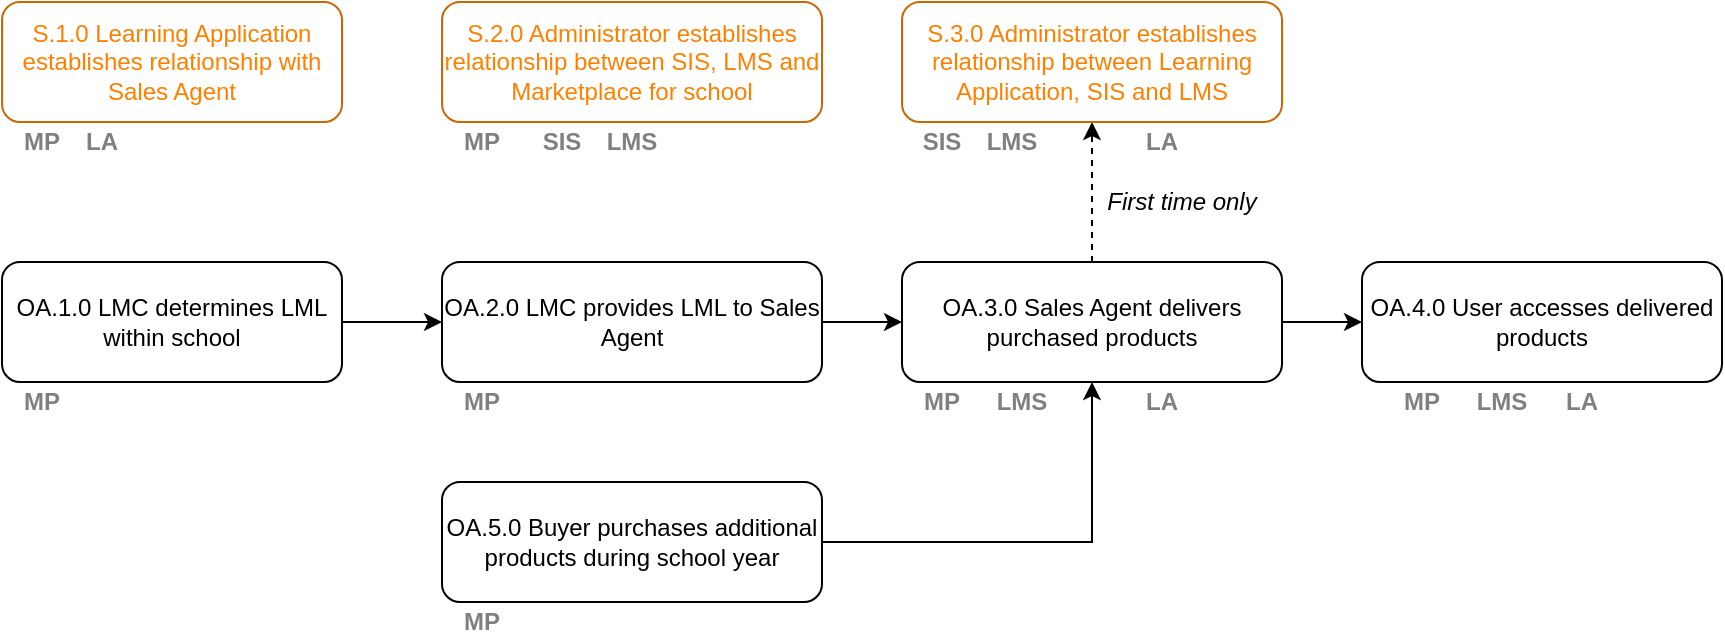 <mxfile version="16.5.1" type="device" pages="10"><diagram name="Overview" id="e7e014a7-5840-1c2e-5031-d8a46d1fe8dd"><mxGraphModel dx="1018" dy="674" grid="1" gridSize="10" guides="1" tooltips="1" connect="1" arrows="1" fold="1" page="1" pageScale="1" pageWidth="1169" pageHeight="826" background="#ffffff" math="0" shadow="0"><root><mxCell id="0"/><mxCell id="1" parent="0"/><mxCell id="h481uRXbH-W04WdiDUfD-54" style="edgeStyle=orthogonalEdgeStyle;rounded=0;orthogonalLoop=1;jettySize=auto;html=1;" parent="1" source="h481uRXbH-W04WdiDUfD-48" target="h481uRXbH-W04WdiDUfD-49" edge="1"><mxGeometry relative="1" as="geometry"/></mxCell><UserObject label="OA.1.0 LMC determines LML within school" link="data:page/id,zTflHKT45aISA6j684Mk" id="h481uRXbH-W04WdiDUfD-48"><mxCell style="rounded=1;whiteSpace=wrap;html=1;" parent="1" vertex="1"><mxGeometry x="50" y="200" width="170" height="60" as="geometry"/></mxCell></UserObject><mxCell id="h481uRXbH-W04WdiDUfD-55" style="edgeStyle=orthogonalEdgeStyle;rounded=0;orthogonalLoop=1;jettySize=auto;html=1;entryX=0;entryY=0.5;entryDx=0;entryDy=0;" parent="1" source="h481uRXbH-W04WdiDUfD-49" target="h481uRXbH-W04WdiDUfD-50" edge="1"><mxGeometry relative="1" as="geometry"/></mxCell><UserObject label="OA.2.0 LMC provides LML to Sales Agent" link="data:page/id,PDhbBKZUYPE3Q7RwsgAn" id="h481uRXbH-W04WdiDUfD-49"><mxCell style="rounded=1;whiteSpace=wrap;html=1;" parent="1" vertex="1"><mxGeometry x="270" y="200" width="190" height="60" as="geometry"/></mxCell></UserObject><mxCell id="h481uRXbH-W04WdiDUfD-56" style="edgeStyle=orthogonalEdgeStyle;rounded=0;orthogonalLoop=1;jettySize=auto;html=1;entryX=0;entryY=0.5;entryDx=0;entryDy=0;" parent="1" source="h481uRXbH-W04WdiDUfD-50" target="h481uRXbH-W04WdiDUfD-51" edge="1"><mxGeometry relative="1" as="geometry"/></mxCell><mxCell id="h481uRXbH-W04WdiDUfD-61" style="edgeStyle=orthogonalEdgeStyle;rounded=0;orthogonalLoop=1;jettySize=auto;html=1;entryX=0.5;entryY=1;entryDx=0;entryDy=0;dashed=1;" parent="1" source="h481uRXbH-W04WdiDUfD-50" target="h481uRXbH-W04WdiDUfD-60" edge="1"><mxGeometry relative="1" as="geometry"/></mxCell><UserObject label="OA.3.0 Sales Agent delivers purchased products" link="data:page/id,hN4-7act3WtkMmFALBDE" id="h481uRXbH-W04WdiDUfD-50"><mxCell style="rounded=1;whiteSpace=wrap;html=1;" parent="1" vertex="1"><mxGeometry x="500" y="200" width="190" height="60" as="geometry"/></mxCell></UserObject><UserObject label="OA.4.0 User accesses delivered products" link="data:page/id,-477MPRmjyEfNg0dK3PI" id="h481uRXbH-W04WdiDUfD-51"><mxCell style="rounded=1;whiteSpace=wrap;html=1;" parent="1" vertex="1"><mxGeometry x="730" y="200" width="180" height="60" as="geometry"/></mxCell></UserObject><mxCell id="h481uRXbH-W04WdiDUfD-57" style="edgeStyle=orthogonalEdgeStyle;rounded=0;orthogonalLoop=1;jettySize=auto;html=1;entryX=0.5;entryY=1;entryDx=0;entryDy=0;" parent="1" source="h481uRXbH-W04WdiDUfD-53" target="h481uRXbH-W04WdiDUfD-50" edge="1"><mxGeometry relative="1" as="geometry"/></mxCell><UserObject label="OA.5.0 Buyer purchases additional products during school year" link="data:page/id,ljCEmyHFNI95sve2a-2U" id="h481uRXbH-W04WdiDUfD-53"><mxCell style="rounded=1;whiteSpace=wrap;html=1;" parent="1" vertex="1"><mxGeometry x="270" y="310" width="190" height="60" as="geometry"/></mxCell></UserObject><UserObject label="&lt;font color=&quot;#ff8000&quot;&gt;S.1.0 Learning Application establishes relationship with Sales Agent&lt;/font&gt;" link="data:page/id,rhrGl-8aHOkGDUDg3F7p" id="h481uRXbH-W04WdiDUfD-58"><mxCell style="rounded=1;whiteSpace=wrap;html=1;strokeColor=#CC6600;" parent="1" vertex="1"><mxGeometry x="50" y="70" width="170" height="60" as="geometry"/></mxCell></UserObject><UserObject label="&lt;font color=&quot;#ff8000&quot;&gt;S.2.0 Administrator establishes relationship between SIS, LMS and Marketplace for school&lt;/font&gt;" link="data:page/id,OHNeRpDg0PgejXUClVyo" id="h481uRXbH-W04WdiDUfD-59"><mxCell style="rounded=1;whiteSpace=wrap;html=1;strokeColor=#CC6600;" parent="1" vertex="1"><mxGeometry x="270" y="70" width="190" height="60" as="geometry"/></mxCell></UserObject><UserObject label="&lt;font color=&quot;#ff8000&quot;&gt;S.3.0 Administrator establishes relationship between Learning Application, SIS and LMS&lt;/font&gt;" link="data:page/id,9IBW5L8doE-CgJIbAMNC" id="h481uRXbH-W04WdiDUfD-60"><mxCell style="rounded=1;whiteSpace=wrap;html=1;strokeColor=#CC6600;" parent="1" vertex="1"><mxGeometry x="500" y="70" width="190" height="60" as="geometry"/></mxCell></UserObject><mxCell id="6ulFRDDXgXscRTMk5IQy-1" value="First time only" style="text;html=1;strokeColor=none;fillColor=none;align=center;verticalAlign=middle;whiteSpace=wrap;rounded=0;fontStyle=2" parent="1" vertex="1"><mxGeometry x="600" y="160" width="80" height="20" as="geometry"/></mxCell><mxCell id="6ulFRDDXgXscRTMk5IQy-3" value="MP" style="text;html=1;strokeColor=none;fillColor=none;align=center;verticalAlign=middle;whiteSpace=wrap;rounded=0;fontStyle=1;fontColor=#808080;" parent="1" vertex="1"><mxGeometry x="50" y="260" width="40" height="20" as="geometry"/></mxCell><mxCell id="6ulFRDDXgXscRTMk5IQy-6" value="MP" style="text;html=1;strokeColor=none;fillColor=none;align=center;verticalAlign=middle;whiteSpace=wrap;rounded=0;fontStyle=1;fontColor=#808080;" parent="1" vertex="1"><mxGeometry x="50" y="130" width="40" height="20" as="geometry"/></mxCell><mxCell id="6ulFRDDXgXscRTMk5IQy-7" value="LA" style="text;html=1;strokeColor=none;fillColor=none;align=center;verticalAlign=middle;whiteSpace=wrap;rounded=0;fontStyle=1;fontColor=#808080;" parent="1" vertex="1"><mxGeometry x="80" y="130" width="40" height="20" as="geometry"/></mxCell><mxCell id="6ulFRDDXgXscRTMk5IQy-8" value="MP" style="text;html=1;strokeColor=none;fillColor=none;align=center;verticalAlign=middle;whiteSpace=wrap;rounded=0;fontStyle=1;fontColor=#808080;" parent="1" vertex="1"><mxGeometry x="270" y="130" width="40" height="20" as="geometry"/></mxCell><mxCell id="6ulFRDDXgXscRTMk5IQy-9" value="SIS" style="text;html=1;strokeColor=none;fillColor=none;align=center;verticalAlign=middle;whiteSpace=wrap;rounded=0;fontStyle=1;fontColor=#808080;" parent="1" vertex="1"><mxGeometry x="310" y="130" width="40" height="20" as="geometry"/></mxCell><mxCell id="6ulFRDDXgXscRTMk5IQy-10" value="LMS" style="text;html=1;strokeColor=none;fillColor=none;align=center;verticalAlign=middle;whiteSpace=wrap;rounded=0;fontStyle=1;fontColor=#808080;" parent="1" vertex="1"><mxGeometry x="345" y="130" width="40" height="20" as="geometry"/></mxCell><mxCell id="6ulFRDDXgXscRTMk5IQy-11" value="SIS" style="text;html=1;strokeColor=none;fillColor=none;align=center;verticalAlign=middle;whiteSpace=wrap;rounded=0;fontStyle=1;fontColor=#808080;" parent="1" vertex="1"><mxGeometry x="500" y="130" width="40" height="20" as="geometry"/></mxCell><mxCell id="6ulFRDDXgXscRTMk5IQy-12" value="LMS" style="text;html=1;strokeColor=none;fillColor=none;align=center;verticalAlign=middle;whiteSpace=wrap;rounded=0;fontStyle=1;fontColor=#808080;" parent="1" vertex="1"><mxGeometry x="535" y="130" width="40" height="20" as="geometry"/></mxCell><mxCell id="6ulFRDDXgXscRTMk5IQy-15" value="LA" style="text;html=1;strokeColor=none;fillColor=none;align=center;verticalAlign=middle;whiteSpace=wrap;rounded=0;fontStyle=1;fontColor=#808080;" parent="1" vertex="1"><mxGeometry x="610" y="130" width="40" height="20" as="geometry"/></mxCell><mxCell id="6ulFRDDXgXscRTMk5IQy-16" value="MP" style="text;html=1;strokeColor=none;fillColor=none;align=center;verticalAlign=middle;whiteSpace=wrap;rounded=0;fontStyle=1;fontColor=#808080;" parent="1" vertex="1"><mxGeometry x="270" y="260" width="40" height="20" as="geometry"/></mxCell><mxCell id="6ulFRDDXgXscRTMk5IQy-17" value="MP" style="text;html=1;strokeColor=none;fillColor=none;align=center;verticalAlign=middle;whiteSpace=wrap;rounded=0;fontStyle=1;fontColor=#808080;" parent="1" vertex="1"><mxGeometry x="500" y="260" width="40" height="20" as="geometry"/></mxCell><mxCell id="6ulFRDDXgXscRTMk5IQy-18" value="LMS" style="text;html=1;strokeColor=none;fillColor=none;align=center;verticalAlign=middle;whiteSpace=wrap;rounded=0;fontStyle=1;fontColor=#808080;" parent="1" vertex="1"><mxGeometry x="540" y="260" width="40" height="20" as="geometry"/></mxCell><mxCell id="6ulFRDDXgXscRTMk5IQy-19" value="LA" style="text;html=1;strokeColor=none;fillColor=none;align=center;verticalAlign=middle;whiteSpace=wrap;rounded=0;fontStyle=1;fontColor=#808080;" parent="1" vertex="1"><mxGeometry x="610" y="260" width="40" height="20" as="geometry"/></mxCell><mxCell id="6ulFRDDXgXscRTMk5IQy-20" value="LA" style="text;html=1;strokeColor=none;fillColor=none;align=center;verticalAlign=middle;whiteSpace=wrap;rounded=0;fontStyle=1;fontColor=#808080;" parent="1" vertex="1"><mxGeometry x="820" y="260" width="40" height="20" as="geometry"/></mxCell><mxCell id="6ulFRDDXgXscRTMk5IQy-21" value="LMS" style="text;html=1;strokeColor=none;fillColor=none;align=center;verticalAlign=middle;whiteSpace=wrap;rounded=0;fontStyle=1;fontColor=#808080;" parent="1" vertex="1"><mxGeometry x="780" y="260" width="40" height="20" as="geometry"/></mxCell><mxCell id="6ulFRDDXgXscRTMk5IQy-22" value="MP" style="text;html=1;strokeColor=none;fillColor=none;align=center;verticalAlign=middle;whiteSpace=wrap;rounded=0;fontStyle=1;fontColor=#808080;" parent="1" vertex="1"><mxGeometry x="740" y="260" width="40" height="20" as="geometry"/></mxCell><mxCell id="6ulFRDDXgXscRTMk5IQy-23" value="MP" style="text;html=1;strokeColor=none;fillColor=none;align=center;verticalAlign=middle;whiteSpace=wrap;rounded=0;fontStyle=1;fontColor=#808080;" parent="1" vertex="1"><mxGeometry x="270" y="370" width="40" height="20" as="geometry"/></mxCell></root></mxGraphModel></diagram><diagram id="rhrGl-8aHOkGDUDg3F7p" name="S.1.0"><mxGraphModel dx="1186" dy="623" grid="1" gridSize="10" guides="1" tooltips="1" connect="1" arrows="1" fold="1" page="1" pageScale="1" pageWidth="827" pageHeight="1169" math="0" shadow="0"><root><mxCell id="PBPJszNpgYIk_1va2obj-0"/><mxCell id="PBPJszNpgYIk_1va2obj-1" parent="PBPJszNpgYIk_1va2obj-0"/><mxCell id="iEA9X6GArG2rQMSOmpGr-2" value="Learning Materials Provider" style="swimlane;html=1;startSize=20;horizontal=0;" parent="PBPJszNpgYIk_1va2obj-1" vertex="1"><mxGeometry x="10" y="240" width="810" height="188" as="geometry"/></mxCell><mxCell id="QOFHkkNpBzHzRTqwHJwo-2" value="S.1.3 Approve access to Learning Application API" style="rounded=1;whiteSpace=wrap;html=1;" parent="iEA9X6GArG2rQMSOmpGr-2" vertex="1"><mxGeometry x="260" y="64" width="170" height="60" as="geometry"/></mxCell><mxCell id="ow-h8m3L97q9P95iEdbK-1" value="LA" style="text;html=1;strokeColor=none;fillColor=none;align=center;verticalAlign=middle;whiteSpace=wrap;rounded=0;fontStyle=1;fontColor=#808080;" parent="iEA9X6GArG2rQMSOmpGr-2" vertex="1"><mxGeometry x="260" y="124" width="40" height="20" as="geometry"/></mxCell><mxCell id="RguAqo-jFR01BXDarAxf-0" value="via OIDC" style="text;html=1;strokeColor=none;fillColor=none;align=center;verticalAlign=middle;whiteSpace=wrap;rounded=0;dashed=1;fontColor=#808080;fontStyle=2" parent="iEA9X6GArG2rQMSOmpGr-2" vertex="1"><mxGeometry x="350" y="10" width="40" height="20" as="geometry"/></mxCell><mxCell id="Ix3C5oxewqGWytCwUHdw-0" value="&lt;font color=&quot;#ff8000&quot;&gt;S.1.0 Learning Application establishes relationship with Sales Agent&lt;/font&gt;" style="rounded=1;whiteSpace=wrap;html=1;strokeColor=#CC6600;fontStyle=1" parent="PBPJszNpgYIk_1va2obj-1" vertex="1"><mxGeometry x="10" y="10" width="810" height="30" as="geometry"/></mxCell><mxCell id="iEA9X6GArG2rQMSOmpGr-1" value="Sales Agent" style="swimlane;html=1;startSize=20;horizontal=0;" parent="PBPJszNpgYIk_1va2obj-1" vertex="1"><mxGeometry x="10" y="60" width="810" height="180" as="geometry"/></mxCell><mxCell id="QOFHkkNpBzHzRTqwHJwo-1" value="S.1.2 Establish connection from Marketplace to Learning Application" style="rounded=1;whiteSpace=wrap;html=1;" parent="iEA9X6GArG2rQMSOmpGr-1" vertex="1"><mxGeometry x="260" y="50" width="170" height="60" as="geometry"/></mxCell><mxCell id="QOFHkkNpBzHzRTqwHJwo-4" style="edgeStyle=orthogonalEdgeStyle;rounded=0;orthogonalLoop=1;jettySize=auto;html=1;entryX=0;entryY=0.5;entryDx=0;entryDy=0;shadow=0;fontColor=#808080;exitX=0.5;exitY=0;exitDx=0;exitDy=0;" parent="iEA9X6GArG2rQMSOmpGr-1" source="QOFHkkNpBzHzRTqwHJwo-0" target="QOFHkkNpBzHzRTqwHJwo-1" edge="1"><mxGeometry relative="1" as="geometry"/></mxCell><mxCell id="QOFHkkNpBzHzRTqwHJwo-0" value="S.1.1 Off-line negotiation and establishment of commercial relationship" style="rounded=1;whiteSpace=wrap;html=1;dashed=1;fillColor=#FFFFFF;" parent="iEA9X6GArG2rQMSOmpGr-1" vertex="1"><mxGeometry x="40" y="140" width="170" height="80" as="geometry"/></mxCell><mxCell id="iEA9X6GArG2rQMSOmpGr-9" style="edgeStyle=orthogonalEdgeStyle;rounded=0;orthogonalLoop=1;jettySize=auto;html=1;entryX=0;entryY=0.5;entryDx=0;entryDy=0;shadow=0;fontColor=#808080;dashed=1;" parent="iEA9X6GArG2rQMSOmpGr-1" source="QOFHkkNpBzHzRTqwHJwo-3" target="iEA9X6GArG2rQMSOmpGr-8" edge="1"><mxGeometry relative="1" as="geometry"/></mxCell><mxCell id="QOFHkkNpBzHzRTqwHJwo-3" value="S.1.4 Synchronise catalogue and pricing" style="rounded=1;whiteSpace=wrap;html=1;" parent="iEA9X6GArG2rQMSOmpGr-1" vertex="1"><mxGeometry x="485" y="50" width="130" height="60" as="geometry"/></mxCell><mxCell id="iEA9X6GArG2rQMSOmpGr-8" value="S.1.5 Validate fulfilment route with test request (first time check)" style="rounded=1;whiteSpace=wrap;html=1;dashed=1;" parent="iEA9X6GArG2rQMSOmpGr-1" vertex="1"><mxGeometry x="655" y="50" width="130" height="60" as="geometry"/></mxCell><mxCell id="ow-h8m3L97q9P95iEdbK-0" value="MP" style="text;html=1;strokeColor=none;fillColor=none;align=center;verticalAlign=middle;whiteSpace=wrap;rounded=0;fontStyle=1;fontColor=#808080;" parent="iEA9X6GArG2rQMSOmpGr-1" vertex="1"><mxGeometry x="260" y="110" width="40" height="20" as="geometry"/></mxCell><mxCell id="ow-h8m3L97q9P95iEdbK-2" value="MP" style="text;html=1;strokeColor=none;fillColor=none;align=center;verticalAlign=middle;whiteSpace=wrap;rounded=0;fontStyle=1;fontColor=#808080;" parent="iEA9X6GArG2rQMSOmpGr-1" vertex="1"><mxGeometry x="485" y="110" width="40" height="20" as="geometry"/></mxCell><mxCell id="ow-h8m3L97q9P95iEdbK-3" value="MP" style="text;html=1;strokeColor=none;fillColor=none;align=center;verticalAlign=middle;whiteSpace=wrap;rounded=0;fontStyle=1;fontColor=#808080;" parent="iEA9X6GArG2rQMSOmpGr-1" vertex="1"><mxGeometry x="655" y="110" width="40" height="20" as="geometry"/></mxCell><mxCell id="ow-h8m3L97q9P95iEdbK-4" value="LA" style="text;html=1;strokeColor=none;fillColor=none;align=center;verticalAlign=middle;whiteSpace=wrap;rounded=0;fontStyle=1;fontColor=#808080;" parent="iEA9X6GArG2rQMSOmpGr-1" vertex="1"><mxGeometry x="510" y="110" width="40" height="20" as="geometry"/></mxCell><mxCell id="ow-h8m3L97q9P95iEdbK-5" value="LA" style="text;html=1;strokeColor=none;fillColor=none;align=center;verticalAlign=middle;whiteSpace=wrap;rounded=0;fontStyle=1;fontColor=#808080;" parent="iEA9X6GArG2rQMSOmpGr-1" vertex="1"><mxGeometry x="680" y="110" width="40" height="20" as="geometry"/></mxCell><mxCell id="gnYC-bzaIsQpl95a2seC-0" value="" style="shape=image;html=1;verticalAlign=top;verticalLabelPosition=bottom;labelBackgroundColor=#ffffff;imageAspect=0;aspect=fixed;image=https://cdn2.iconfinder.com/data/icons/pittogrammi/142/29-128.png;dashed=1;strokeColor=#CC6600;fillColor=#FFFFFF;fontColor=#808080;" parent="iEA9X6GArG2rQMSOmpGr-1" vertex="1"><mxGeometry x="490" y="54" width="20" height="20" as="geometry"/></mxCell><mxCell id="QOFHkkNpBzHzRTqwHJwo-5" style="edgeStyle=orthogonalEdgeStyle;rounded=0;orthogonalLoop=1;jettySize=auto;html=1;shadow=0;fontColor=#808080;startArrow=classic;startFill=1;" parent="PBPJszNpgYIk_1va2obj-1" source="QOFHkkNpBzHzRTqwHJwo-1" target="QOFHkkNpBzHzRTqwHJwo-2" edge="1"><mxGeometry relative="1" as="geometry"/></mxCell><mxCell id="QOFHkkNpBzHzRTqwHJwo-6" style="edgeStyle=orthogonalEdgeStyle;rounded=0;orthogonalLoop=1;jettySize=auto;html=1;entryX=0;entryY=0.5;entryDx=0;entryDy=0;shadow=0;fontColor=#808080;" parent="PBPJszNpgYIk_1va2obj-1" source="QOFHkkNpBzHzRTqwHJwo-2" target="QOFHkkNpBzHzRTqwHJwo-3" edge="1"><mxGeometry relative="1" as="geometry"/></mxCell></root></mxGraphModel></diagram><diagram id="OHNeRpDg0PgejXUClVyo" name="S.2.0"><mxGraphModel dx="1186" dy="623" grid="0" gridSize="10" guides="1" tooltips="1" connect="1" arrows="1" fold="1" page="1" pageScale="1" pageWidth="827" pageHeight="1169" math="0" shadow="0"><root><mxCell id="M3p72lM0j5WVjF7j757m-0"/><mxCell id="M3p72lM0j5WVjF7j757m-1" parent="M3p72lM0j5WVjF7j757m-0"/><mxCell id="M3p72lM0j5WVjF7j757m-2" value="&lt;font color=&quot;#ff8000&quot;&gt;S.2.0 Administrator establishes relationship between SIS, LMS and Marketplace for school&lt;/font&gt;" style="rounded=1;whiteSpace=wrap;html=1;strokeColor=#CC6600;fontStyle=1" parent="M3p72lM0j5WVjF7j757m-1" vertex="1"><mxGeometry x="8" y="10" width="810" height="30" as="geometry"/></mxCell><mxCell id="haRLz-sh31c8XAK-JCyU-0" value="Sales Agent" style="swimlane;html=1;startSize=20;horizontal=0;" parent="M3p72lM0j5WVjF7j757m-1" vertex="1"><mxGeometry x="10" y="240" width="810" height="230" as="geometry"/></mxCell><mxCell id="haRLz-sh31c8XAK-JCyU-1" value="S.2.1 Request access from Marketplace to SIS" style="rounded=1;whiteSpace=wrap;html=1;" parent="haRLz-sh31c8XAK-JCyU-0" vertex="1"><mxGeometry x="60" y="64" width="170" height="60" as="geometry"/></mxCell><mxCell id="Nno-W9_Te-KoGVEXBwSq-4" value="S.2.3 Synchronise data from SIS to Marketplace" style="rounded=1;whiteSpace=wrap;html=1;" parent="haRLz-sh31c8XAK-JCyU-0" vertex="1"><mxGeometry x="275" y="64" width="170" height="60" as="geometry"/></mxCell><mxCell id="hN02UeJWIjILr-HOSNyi-0" value="OIDC" style="text;html=1;strokeColor=none;fillColor=none;align=center;verticalAlign=middle;whiteSpace=wrap;rounded=0;dashed=1;fontColor=#808080;fontStyle=2" parent="haRLz-sh31c8XAK-JCyU-0" vertex="1"><mxGeometry x="150" y="20" width="40" height="20" as="geometry"/></mxCell><mxCell id="hN02UeJWIjILr-HOSNyi-1" value="OIDC" style="text;html=1;strokeColor=none;fillColor=none;align=center;verticalAlign=middle;whiteSpace=wrap;rounded=0;dashed=1;fontColor=#808080;fontStyle=2" parent="haRLz-sh31c8XAK-JCyU-0" vertex="1"><mxGeometry x="490" y="20" width="40" height="20" as="geometry"/></mxCell><mxCell id="bNQ-lB2Dx4DrNeo6wxY_-0" value="" style="shape=image;html=1;verticalAlign=top;verticalLabelPosition=bottom;labelBackgroundColor=#ffffff;imageAspect=0;aspect=fixed;image=https://cdn2.iconfinder.com/data/icons/pittogrammi/142/29-128.png;dashed=1;strokeColor=#CC6600;fillColor=#FFFFFF;fontColor=#808080;" parent="haRLz-sh31c8XAK-JCyU-0" vertex="1"><mxGeometry x="280" y="104" width="20" height="20" as="geometry"/></mxCell><mxCell id="oke-Bx0f1BRg9fpSVnmu-0" value="S.2.4 Request access from Marketplace to LMS" style="rounded=1;whiteSpace=wrap;html=1;" parent="haRLz-sh31c8XAK-JCyU-0" vertex="1"><mxGeometry x="60" y="150" width="170" height="60" as="geometry"/></mxCell><mxCell id="haRLz-sh31c8XAK-JCyU-2" value="Administrator" style="swimlane;html=1;startSize=20;horizontal=0;" parent="M3p72lM0j5WVjF7j757m-1" vertex="1"><mxGeometry x="10" y="60" width="810" height="180" as="geometry"/></mxCell><mxCell id="haRLz-sh31c8XAK-JCyU-3" value="S.2.2 Approve access request to SIS data" style="rounded=1;whiteSpace=wrap;html=1;" parent="haRLz-sh31c8XAK-JCyU-2" vertex="1"><mxGeometry x="60" y="60" width="170" height="60" as="geometry"/></mxCell><mxCell id="haRLz-sh31c8XAK-JCyU-6" style="edgeStyle=orthogonalEdgeStyle;rounded=0;orthogonalLoop=1;jettySize=auto;html=1;entryX=0;entryY=0.5;entryDx=0;entryDy=0;shadow=0;fontColor=#808080;" parent="haRLz-sh31c8XAK-JCyU-2" edge="1"><mxGeometry relative="1" as="geometry"><mxPoint x="615" y="80" as="sourcePoint"/></mxGeometry></mxCell><mxCell id="c94L_xnO-jSOICrUIuD8-1" value="S.2.7 Approve access request to SIS data" style="rounded=1;whiteSpace=wrap;html=1;" parent="haRLz-sh31c8XAK-JCyU-2" vertex="1"><mxGeometry x="400" y="60" width="170" height="60" as="geometry"/></mxCell><mxCell id="Nno-W9_Te-KoGVEXBwSq-0" value="Learning Management Provider" style="swimlane;html=1;startSize=20;horizontal=0;" parent="M3p72lM0j5WVjF7j757m-1" vertex="1"><mxGeometry x="8" y="470" width="810" height="188" as="geometry"/></mxCell><mxCell id="Nno-W9_Te-KoGVEXBwSq-1" value="S.2.6 Request access from LMS to SIS" style="rounded=1;whiteSpace=wrap;html=1;" parent="Nno-W9_Te-KoGVEXBwSq-0" vertex="1"><mxGeometry x="401" y="72" width="170" height="60" as="geometry"/></mxCell><mxCell id="Nno-W9_Te-KoGVEXBwSq-8" value="S.2.8 Synchronise data from SIS to LMS" style="rounded=1;whiteSpace=wrap;html=1;" parent="Nno-W9_Te-KoGVEXBwSq-0" vertex="1"><mxGeometry x="611" y="72" width="170" height="60" as="geometry"/></mxCell><mxCell id="bNQ-lB2Dx4DrNeo6wxY_-1" value="" style="shape=image;html=1;verticalAlign=top;verticalLabelPosition=bottom;labelBackgroundColor=#ffffff;imageAspect=0;aspect=fixed;image=https://cdn2.iconfinder.com/data/icons/pittogrammi/142/29-128.png;dashed=1;strokeColor=#CC6600;fillColor=#FFFFFF;fontColor=#808080;" parent="Nno-W9_Te-KoGVEXBwSq-0" vertex="1"><mxGeometry x="614" y="112" width="20" height="20" as="geometry"/></mxCell><mxCell id="oke-Bx0f1BRg9fpSVnmu-3" value="S.2.5 Approve access request to LMS" style="rounded=1;whiteSpace=wrap;html=1;" parent="Nno-W9_Te-KoGVEXBwSq-0" vertex="1"><mxGeometry x="62" y="72" width="170" height="60" as="geometry"/></mxCell><mxCell id="oke-Bx0f1BRg9fpSVnmu-5" value="OIDC" style="text;html=1;strokeColor=none;fillColor=none;align=center;verticalAlign=middle;whiteSpace=wrap;rounded=0;dashed=1;fontColor=#808080;fontStyle=2" parent="Nno-W9_Te-KoGVEXBwSq-0" vertex="1"><mxGeometry x="162" y="20" width="40" height="20" as="geometry"/></mxCell><mxCell id="c94L_xnO-jSOICrUIuD8-0" style="edgeStyle=orthogonalEdgeStyle;rounded=0;orthogonalLoop=1;jettySize=auto;html=1;entryX=0.5;entryY=1;entryDx=0;entryDy=0;" parent="M3p72lM0j5WVjF7j757m-1" source="haRLz-sh31c8XAK-JCyU-1" target="haRLz-sh31c8XAK-JCyU-3" edge="1"><mxGeometry relative="1" as="geometry"/></mxCell><mxCell id="c94L_xnO-jSOICrUIuD8-2" style="edgeStyle=orthogonalEdgeStyle;rounded=0;orthogonalLoop=1;jettySize=auto;html=1;" parent="M3p72lM0j5WVjF7j757m-1" source="Nno-W9_Te-KoGVEXBwSq-1" target="c94L_xnO-jSOICrUIuD8-1" edge="1"><mxGeometry relative="1" as="geometry"/></mxCell><mxCell id="oke-Bx0f1BRg9fpSVnmu-4" style="edgeStyle=orthogonalEdgeStyle;rounded=0;orthogonalLoop=1;jettySize=auto;html=1;entryX=0.5;entryY=0;entryDx=0;entryDy=0;" parent="M3p72lM0j5WVjF7j757m-1" source="oke-Bx0f1BRg9fpSVnmu-0" target="oke-Bx0f1BRg9fpSVnmu-3" edge="1"><mxGeometry relative="1" as="geometry"/></mxCell><mxCell id="Nno-W9_Te-KoGVEXBwSq-9" style="edgeStyle=orthogonalEdgeStyle;rounded=0;orthogonalLoop=1;jettySize=auto;html=1;shadow=0;fontColor=#808080;exitX=1;exitY=0.5;exitDx=0;exitDy=0;" parent="M3p72lM0j5WVjF7j757m-1" source="haRLz-sh31c8XAK-JCyU-3" target="Nno-W9_Te-KoGVEXBwSq-4" edge="1"><mxGeometry relative="1" as="geometry"/></mxCell><mxCell id="Nno-W9_Te-KoGVEXBwSq-10" style="edgeStyle=orthogonalEdgeStyle;rounded=0;orthogonalLoop=1;jettySize=auto;html=1;shadow=0;fontColor=#808080;exitX=1;exitY=0.5;exitDx=0;exitDy=0;" parent="M3p72lM0j5WVjF7j757m-1" source="c94L_xnO-jSOICrUIuD8-1" target="Nno-W9_Te-KoGVEXBwSq-8" edge="1"><mxGeometry relative="1" as="geometry"><mxPoint x="570" y="200" as="sourcePoint"/></mxGeometry></mxCell></root></mxGraphModel></diagram><diagram id="9IBW5L8doE-CgJIbAMNC" name="S.3.0"><mxGraphModel dx="946" dy="639" grid="1" gridSize="10" guides="1" tooltips="1" connect="1" arrows="1" fold="1" page="1" pageScale="1" pageWidth="827" pageHeight="1169" math="0" shadow="0"><root><mxCell id="INhlp4OwyNAItcrzxlkF-0"/><mxCell id="INhlp4OwyNAItcrzxlkF-1" parent="INhlp4OwyNAItcrzxlkF-0"/><mxCell id="UieZfc23dZlV409EO-C0-0" value="&lt;font color=&quot;#ff8000&quot;&gt;S.3.0 Administrator establishes relationship between Learning Application, SIS and LMS&lt;/font&gt;" style="rounded=1;whiteSpace=wrap;html=1;strokeColor=#CC6600;fontStyle=1" parent="INhlp4OwyNAItcrzxlkF-1" vertex="1"><mxGeometry x="10" y="10" width="810" height="30" as="geometry"/></mxCell><mxCell id="Dm9__oQSkBwlK5bHLX5y-0" value="Learning Application" style="swimlane;html=1;startSize=20;horizontal=0;" parent="INhlp4OwyNAItcrzxlkF-1" vertex="1"><mxGeometry x="10" y="240" width="810" height="188" as="geometry"/></mxCell><mxCell id="Dm9__oQSkBwlK5bHLX5y-1" style="edgeStyle=orthogonalEdgeStyle;rounded=0;orthogonalLoop=1;jettySize=auto;html=1;shadow=0;fontColor=#808080;exitX=1;exitY=0.75;exitDx=0;exitDy=0;dashed=1;" parent="Dm9__oQSkBwlK5bHLX5y-0" source="Dm9__oQSkBwlK5bHLX5y-2" target="Dm9__oQSkBwlK5bHLX5y-3" edge="1"><mxGeometry relative="1" as="geometry"/></mxCell><mxCell id="Dm9__oQSkBwlK5bHLX5y-2" value="S.3.1 Establish access from Learning Application to SIS" style="rounded=1;whiteSpace=wrap;html=1;" parent="Dm9__oQSkBwlK5bHLX5y-0" vertex="1"><mxGeometry x="60" y="40" width="170" height="60" as="geometry"/></mxCell><mxCell id="Dm9__oQSkBwlK5bHLX5y-3" value="S.3.3 Synchronise data from SIS to Learning Application" style="rounded=1;whiteSpace=wrap;html=1;dashed=1;" parent="Dm9__oQSkBwlK5bHLX5y-0" vertex="1"><mxGeometry x="310" y="55" width="170" height="60" as="geometry"/></mxCell><mxCell id="Dm9__oQSkBwlK5bHLX5y-4" value="OIDC" style="text;html=1;strokeColor=none;fillColor=none;align=center;verticalAlign=middle;whiteSpace=wrap;rounded=0;dashed=1;fontColor=#808080;fontStyle=2" parent="Dm9__oQSkBwlK5bHLX5y-0" vertex="1"><mxGeometry x="250" y="20" width="40" height="20" as="geometry"/></mxCell><mxCell id="Dm9__oQSkBwlK5bHLX5y-6" value="" style="shape=image;html=1;verticalAlign=top;verticalLabelPosition=bottom;labelBackgroundColor=#ffffff;imageAspect=0;aspect=fixed;image=https://cdn2.iconfinder.com/data/icons/pittogrammi/142/29-128.png;dashed=1;strokeColor=#CC6600;fillColor=#FFFFFF;fontColor=#808080;" parent="Dm9__oQSkBwlK5bHLX5y-0" vertex="1"><mxGeometry x="310" y="98" width="20" height="20" as="geometry"/></mxCell><mxCell id="Dm9__oQSkBwlK5bHLX5y-17" value="S.3.4 Establish access from Learning Application to LMS" style="rounded=1;whiteSpace=wrap;html=1;" parent="Dm9__oQSkBwlK5bHLX5y-0" vertex="1"><mxGeometry x="500" y="118" width="170" height="60" as="geometry"/></mxCell><mxCell id="63kKjaR3bDS9J-0-SC-Q-0" value="OIDC" style="text;html=1;strokeColor=none;fillColor=none;align=center;verticalAlign=middle;whiteSpace=wrap;rounded=0;dashed=1;fontColor=#808080;fontStyle=2" parent="Dm9__oQSkBwlK5bHLX5y-0" vertex="1"><mxGeometry x="590" y="30" width="40" height="20" as="geometry"/></mxCell><mxCell id="Dm9__oQSkBwlK5bHLX5y-7" value="Administrator" style="swimlane;html=1;startSize=20;horizontal=0;" parent="INhlp4OwyNAItcrzxlkF-1" vertex="1"><mxGeometry x="10" y="60" width="810" height="180" as="geometry"/></mxCell><mxCell id="Dm9__oQSkBwlK5bHLX5y-8" value="S.3.2 Approve access request to SIS data" style="rounded=1;whiteSpace=wrap;html=1;" parent="Dm9__oQSkBwlK5bHLX5y-7" vertex="1"><mxGeometry x="207" y="50" width="170" height="60" as="geometry"/></mxCell><mxCell id="Dm9__oQSkBwlK5bHLX5y-9" style="edgeStyle=orthogonalEdgeStyle;rounded=0;orthogonalLoop=1;jettySize=auto;html=1;entryX=0;entryY=0.5;entryDx=0;entryDy=0;shadow=0;fontColor=#808080;" parent="Dm9__oQSkBwlK5bHLX5y-7" edge="1"><mxGeometry relative="1" as="geometry"><mxPoint x="615" y="80" as="sourcePoint"/></mxGeometry></mxCell><mxCell id="Dm9__oQSkBwlK5bHLX5y-13" value="S.3.5 Approve access request to LMS&amp;nbsp;" style="rounded=1;whiteSpace=wrap;html=1;" parent="Dm9__oQSkBwlK5bHLX5y-7" vertex="1"><mxGeometry x="500" y="50" width="170" height="60" as="geometry"/></mxCell><mxCell id="Dm9__oQSkBwlK5bHLX5y-10" style="edgeStyle=orthogonalEdgeStyle;rounded=0;orthogonalLoop=1;jettySize=auto;html=1;entryX=0.25;entryY=1;entryDx=0;entryDy=0;shadow=0;fontColor=#808080;exitX=1;exitY=0.5;exitDx=0;exitDy=0;" parent="INhlp4OwyNAItcrzxlkF-1" source="Dm9__oQSkBwlK5bHLX5y-2" target="Dm9__oQSkBwlK5bHLX5y-8" edge="1"><mxGeometry relative="1" as="geometry"/></mxCell><mxCell id="Dm9__oQSkBwlK5bHLX5y-20" style="edgeStyle=orthogonalEdgeStyle;rounded=0;orthogonalLoop=1;jettySize=auto;html=1;entryX=0.5;entryY=1;entryDx=0;entryDy=0;shadow=0;fontColor=#808080;" parent="INhlp4OwyNAItcrzxlkF-1" source="Dm9__oQSkBwlK5bHLX5y-17" target="Dm9__oQSkBwlK5bHLX5y-13" edge="1"><mxGeometry relative="1" as="geometry"/></mxCell></root></mxGraphModel></diagram><diagram id="zTflHKT45aISA6j684Mk" name="OA.1.0"><mxGraphModel dx="946" dy="639" grid="1" gridSize="10" guides="1" tooltips="1" connect="1" arrows="1" fold="1" page="1" pageScale="1" pageWidth="827" pageHeight="1169" math="0" shadow="0"><root><mxCell id="290Xrkvl59hx0z_tyLSA-0"/><mxCell id="290Xrkvl59hx0z_tyLSA-1" parent="290Xrkvl59hx0z_tyLSA-0"/><mxCell id="290Xrkvl59hx0z_tyLSA-2" value="OA.1.0 LMC determines LML within school" style="rounded=1;whiteSpace=wrap;html=1;fontStyle=1" parent="290Xrkvl59hx0z_tyLSA-1" vertex="1"><mxGeometry x="10" y="10" width="810" height="30" as="geometry"/></mxCell><mxCell id="Lu9bzIba_ftk6OmcgMo--0" value="Teachers" style="swimlane;html=1;startSize=20;horizontal=0;" parent="290Xrkvl59hx0z_tyLSA-1" vertex="1"><mxGeometry x="10" y="240" width="810" height="188" as="geometry"/></mxCell><mxCell id="Lu9bzIba_ftk6OmcgMo--1" value="OA.1.1 Provide input into creation of LML" style="rounded=1;whiteSpace=wrap;html=1;dashed=1;" parent="Lu9bzIba_ftk6OmcgMo--0" vertex="1"><mxGeometry x="55" y="63" width="170" height="60" as="geometry"/></mxCell><mxCell id="Lu9bzIba_ftk6OmcgMo--3" value="Leermiddelen Coordinator" style="swimlane;html=1;startSize=20;horizontal=0;" parent="290Xrkvl59hx0z_tyLSA-1" vertex="1"><mxGeometry x="10" y="60" width="810" height="180" as="geometry"/></mxCell><mxCell id="CchKQtOob7LZEErKrGXu-1" style="edgeStyle=orthogonalEdgeStyle;rounded=0;orthogonalLoop=1;jettySize=auto;html=1;shadow=0;fontColor=#808080;exitX=1;exitY=0.5;exitDx=0;exitDy=0;" parent="Lu9bzIba_ftk6OmcgMo--3" source="m9e76XnGuQKDGg4rQEut-0" target="CchKQtOob7LZEErKrGXu-0" edge="1"><mxGeometry relative="1" as="geometry"/></mxCell><mxCell id="m9e76XnGuQKDGg4rQEut-1" style="edgeStyle=orthogonalEdgeStyle;rounded=0;orthogonalLoop=1;jettySize=auto;html=1;shadow=0;fontColor=#808080;" parent="Lu9bzIba_ftk6OmcgMo--3" source="Lu9bzIba_ftk6OmcgMo--4" target="m9e76XnGuQKDGg4rQEut-0" edge="1"><mxGeometry relative="1" as="geometry"/></mxCell><mxCell id="Lu9bzIba_ftk6OmcgMo--4" value="OA.1.3. Create LML based on input from teachers and data from SIS" style="rounded=1;whiteSpace=wrap;html=1;" parent="Lu9bzIba_ftk6OmcgMo--3" vertex="1"><mxGeometry x="140" y="50" width="170" height="60" as="geometry"/></mxCell><mxCell id="Lu9bzIba_ftk6OmcgMo--10" value="MP" style="text;html=1;strokeColor=none;fillColor=none;align=center;verticalAlign=middle;whiteSpace=wrap;rounded=0;fontStyle=1;fontColor=#808080;" parent="Lu9bzIba_ftk6OmcgMo--3" vertex="1"><mxGeometry x="140" y="110" width="40" height="20" as="geometry"/></mxCell><mxCell id="CchKQtOob7LZEErKrGXu-0" value="" style="ellipse;html=1;shape=endState;fillColor=#000000;strokeColor=#ff0000;fontColor=#808080;" parent="Lu9bzIba_ftk6OmcgMo--3" vertex="1"><mxGeometry x="570" y="65" width="30" height="30" as="geometry"/></mxCell><mxCell id="y7-jcPBDS-hYC7Ff8_PN-0" value="To OA.2.0" style="text;html=1;strokeColor=none;fillColor=none;align=center;verticalAlign=middle;whiteSpace=wrap;rounded=0;fontColor=#808080;" parent="Lu9bzIba_ftk6OmcgMo--3" vertex="1"><mxGeometry x="610" y="70" width="75" height="20" as="geometry"/></mxCell><mxCell id="m9e76XnGuQKDGg4rQEut-0" value="OA.1.4. Finalise LML" style="rounded=1;whiteSpace=wrap;html=1;" parent="Lu9bzIba_ftk6OmcgMo--3" vertex="1"><mxGeometry x="360" y="50" width="170" height="60" as="geometry"/></mxCell><mxCell id="0yZYzLsn1NJYZnZ2UyiP-2" value="" style="edgeStyle=orthogonalEdgeStyle;rounded=0;orthogonalLoop=1;jettySize=auto;html=1;shadow=0;fontColor=#808080;" parent="Lu9bzIba_ftk6OmcgMo--3" source="0yZYzLsn1NJYZnZ2UyiP-0" target="Lu9bzIba_ftk6OmcgMo--4" edge="1"><mxGeometry relative="1" as="geometry"/></mxCell><mxCell id="0yZYzLsn1NJYZnZ2UyiP-0" value="" style="ellipse;html=1;shape=startState;fillColor=#000000;strokeColor=#ff0000;fontColor=#808080;" parent="Lu9bzIba_ftk6OmcgMo--3" vertex="1"><mxGeometry x="70" y="65" width="30" height="30" as="geometry"/></mxCell><mxCell id="Lu9bzIba_ftk6OmcgMo--19" style="edgeStyle=orthogonalEdgeStyle;rounded=0;orthogonalLoop=1;jettySize=auto;html=1;shadow=0;dashed=1;fontColor=#808080;entryX=0.25;entryY=1;entryDx=0;entryDy=0;exitX=0.75;exitY=0;exitDx=0;exitDy=0;" parent="290Xrkvl59hx0z_tyLSA-1" source="Lu9bzIba_ftk6OmcgMo--1" target="Lu9bzIba_ftk6OmcgMo--4" edge="1"><mxGeometry relative="1" as="geometry"/></mxCell><mxCell id="bb5u9RXr0KRiMzMpWHt9-0" value="Sales Agent" style="swimlane;html=1;startSize=20;horizontal=0;" parent="290Xrkvl59hx0z_tyLSA-1" vertex="1"><mxGeometry x="10" y="428" width="810" height="188" as="geometry"/></mxCell><mxCell id="bb5u9RXr0KRiMzMpWHt9-1" value="OA.1.2 Support LMC in selection process" style="rounded=1;whiteSpace=wrap;html=1;dashed=1;" parent="bb5u9RXr0KRiMzMpWHt9-0" vertex="1"><mxGeometry x="183" y="52" width="170" height="60" as="geometry"/></mxCell><mxCell id="bb5u9RXr0KRiMzMpWHt9-2" style="edgeStyle=orthogonalEdgeStyle;rounded=0;orthogonalLoop=1;jettySize=auto;html=1;entryX=0.75;entryY=1;entryDx=0;entryDy=0;shadow=0;dashed=1;fontColor=#808080;" parent="290Xrkvl59hx0z_tyLSA-1" source="bb5u9RXr0KRiMzMpWHt9-1" target="Lu9bzIba_ftk6OmcgMo--4" edge="1"><mxGeometry relative="1" as="geometry"/></mxCell></root></mxGraphModel></diagram><diagram id="PDhbBKZUYPE3Q7RwsgAn" name="OA.2.0"><mxGraphModel dx="1186" dy="623" grid="0" gridSize="10" guides="1" tooltips="1" connect="1" arrows="1" fold="1" page="1" pageScale="1" pageWidth="827" pageHeight="1169" math="0" shadow="0"><root><mxCell id="kbL4UY0E5Yc3rzpm1lNP-0"/><mxCell id="kbL4UY0E5Yc3rzpm1lNP-1" parent="kbL4UY0E5Yc3rzpm1lNP-0"/><mxCell id="kbL4UY0E5Yc3rzpm1lNP-2" value="OA.2.0 LMC provides LML to Sales Agent" style="rounded=1;whiteSpace=wrap;html=1;fontStyle=1" parent="kbL4UY0E5Yc3rzpm1lNP-1" vertex="1"><mxGeometry x="10" y="10" width="810" height="30" as="geometry"/></mxCell><mxCell id="0ZbFuZZx0FF7tppdThDH-2" value="LMC" style="swimlane;html=1;startSize=20;horizontal=0;" parent="kbL4UY0E5Yc3rzpm1lNP-1" vertex="1"><mxGeometry x="10" y="60" width="810" height="140" as="geometry"/></mxCell><mxCell id="0ZbFuZZx0FF7tppdThDH-3" value="OA.2.1. Submit LML as selection for school to sales agent" style="rounded=1;whiteSpace=wrap;html=1;" parent="0ZbFuZZx0FF7tppdThDH-2" vertex="1"><mxGeometry x="140" y="50" width="170" height="60" as="geometry"/></mxCell><mxCell id="0ZbFuZZx0FF7tppdThDH-4" value="MP" style="text;html=1;strokeColor=none;fillColor=none;align=center;verticalAlign=middle;whiteSpace=wrap;rounded=0;fontStyle=1;fontColor=#808080;" parent="0ZbFuZZx0FF7tppdThDH-2" vertex="1"><mxGeometry x="140" y="110" width="40" height="20" as="geometry"/></mxCell><mxCell id="0ZbFuZZx0FF7tppdThDH-6" value="Sales Agent" style="swimlane;html=1;startSize=20;horizontal=0;" parent="0ZbFuZZx0FF7tppdThDH-2" vertex="1"><mxGeometry y="140" width="810" height="140" as="geometry"/></mxCell><mxCell id="-zJGIIbh4hiNXgbZ_TQT-3" style="edgeStyle=orthogonalEdgeStyle;rounded=0;orthogonalLoop=1;jettySize=auto;html=1;entryX=0;entryY=0.5;entryDx=0;entryDy=0;shadow=0;fontColor=#808080;" parent="0ZbFuZZx0FF7tppdThDH-6" source="0ZbFuZZx0FF7tppdThDH-7" target="-zJGIIbh4hiNXgbZ_TQT-0" edge="1"><mxGeometry relative="1" as="geometry"/></mxCell><mxCell id="0ZbFuZZx0FF7tppdThDH-7" value="OA.2.2 Create School LML for year and distribute to students for order confirmation" style="rounded=1;whiteSpace=wrap;html=1;" parent="0ZbFuZZx0FF7tppdThDH-6" vertex="1"><mxGeometry x="140" y="40" width="170" height="60" as="geometry"/></mxCell><mxCell id="0ZbFuZZx0FF7tppdThDH-9" value="MP" style="text;html=1;strokeColor=none;fillColor=none;align=center;verticalAlign=middle;whiteSpace=wrap;rounded=0;fontStyle=1;fontColor=#808080;" parent="0ZbFuZZx0FF7tppdThDH-6" vertex="1"><mxGeometry x="140" y="104" width="40" height="20" as="geometry"/></mxCell><mxCell id="-zJGIIbh4hiNXgbZ_TQT-0" value="" style="ellipse;html=1;shape=endState;fillColor=#000000;strokeColor=#ff0000;fontColor=#808080;" parent="0ZbFuZZx0FF7tppdThDH-6" vertex="1"><mxGeometry x="360" y="55" width="30" height="30" as="geometry"/></mxCell><mxCell id="-zJGIIbh4hiNXgbZ_TQT-6" value="" style="edgeStyle=orthogonalEdgeStyle;rounded=0;orthogonalLoop=1;jettySize=auto;html=1;shadow=0;fontColor=#808080;" parent="0ZbFuZZx0FF7tppdThDH-6" source="-zJGIIbh4hiNXgbZ_TQT-1" target="-zJGIIbh4hiNXgbZ_TQT-2" edge="1"><mxGeometry relative="1" as="geometry"/></mxCell><mxCell id="-zJGIIbh4hiNXgbZ_TQT-1" value="OA.2.5 Finalise delivery of LML" style="rounded=1;whiteSpace=wrap;html=1;" parent="0ZbFuZZx0FF7tppdThDH-6" vertex="1"><mxGeometry x="530" y="44" width="160" height="60" as="geometry"/></mxCell><mxCell id="-zJGIIbh4hiNXgbZ_TQT-2" value="" style="ellipse;html=1;shape=endState;fillColor=#000000;strokeColor=#ff0000;fontColor=#808080;" parent="0ZbFuZZx0FF7tppdThDH-6" vertex="1"><mxGeometry x="750" y="59" width="30" height="30" as="geometry"/></mxCell><mxCell id="-zJGIIbh4hiNXgbZ_TQT-15" value="To OA.3.1" style="text;html=1;strokeColor=none;fillColor=none;align=center;verticalAlign=middle;whiteSpace=wrap;rounded=0;fontColor=#808080;" parent="0ZbFuZZx0FF7tppdThDH-6" vertex="1"><mxGeometry x="400" y="60" width="75" height="20" as="geometry"/></mxCell><mxCell id="-zJGIIbh4hiNXgbZ_TQT-16" value="To OA.3.8" style="text;html=1;strokeColor=none;fillColor=none;align=center;verticalAlign=middle;whiteSpace=wrap;rounded=0;fontColor=#808080;" parent="0ZbFuZZx0FF7tppdThDH-6" vertex="1"><mxGeometry x="720" y="35" width="75" height="20" as="geometry"/></mxCell><mxCell id="0ZbFuZZx0FF7tppdThDH-10" style="edgeStyle=orthogonalEdgeStyle;rounded=0;orthogonalLoop=1;jettySize=auto;html=1;entryX=0.5;entryY=0;entryDx=0;entryDy=0;shadow=0;fontColor=#808080;" parent="0ZbFuZZx0FF7tppdThDH-2" source="0ZbFuZZx0FF7tppdThDH-3" target="0ZbFuZZx0FF7tppdThDH-7" edge="1"><mxGeometry relative="1" as="geometry"/></mxCell><mxCell id="-UuWtNpC1Ej9W3hnQm1k-2" style="edgeStyle=orthogonalEdgeStyle;rounded=0;orthogonalLoop=1;jettySize=auto;html=1;entryX=0;entryY=0.5;entryDx=0;entryDy=0;shadow=0;fontColor=#808080;" parent="0ZbFuZZx0FF7tppdThDH-2" source="-UuWtNpC1Ej9W3hnQm1k-0" target="0ZbFuZZx0FF7tppdThDH-3" edge="1"><mxGeometry relative="1" as="geometry"/></mxCell><mxCell id="-UuWtNpC1Ej9W3hnQm1k-0" value="" style="ellipse;html=1;shape=startState;fillColor=#000000;strokeColor=#ff0000;fontColor=#808080;" parent="0ZbFuZZx0FF7tppdThDH-2" vertex="1"><mxGeometry x="60" y="65" width="30" height="30" as="geometry"/></mxCell><mxCell id="TzSKvqx2h8NEZGAMtoMG-0" value="From OA.1.3" style="text;html=1;strokeColor=none;fillColor=none;align=center;verticalAlign=middle;whiteSpace=wrap;rounded=0;fontColor=#808080;" parent="0ZbFuZZx0FF7tppdThDH-2" vertex="1"><mxGeometry x="40" y="40" width="75" height="20" as="geometry"/></mxCell><mxCell id="0ZbFuZZx0FF7tppdThDH-11" value="User (Student)" style="swimlane;html=1;startSize=20;horizontal=0;" parent="kbL4UY0E5Yc3rzpm1lNP-1" vertex="1"><mxGeometry x="10" y="340" width="810" height="150" as="geometry"/></mxCell><mxCell id="0ZbFuZZx0FF7tppdThDH-12" value="OA.2.4 Confirm choices and optional material from LML" style="rounded=1;whiteSpace=wrap;html=1;" parent="0ZbFuZZx0FF7tppdThDH-11" vertex="1"><mxGeometry x="390" y="45" width="170" height="60" as="geometry"/></mxCell><mxCell id="0ZbFuZZx0FF7tppdThDH-13" value="MP" style="text;html=1;strokeColor=none;fillColor=none;align=center;verticalAlign=middle;whiteSpace=wrap;rounded=0;fontStyle=1;fontColor=#808080;" parent="0ZbFuZZx0FF7tppdThDH-11" vertex="1"><mxGeometry x="140" y="105" width="40" height="20" as="geometry"/></mxCell><mxCell id="0ZbFuZZx0FF7tppdThDH-18" style="edgeStyle=orthogonalEdgeStyle;rounded=0;orthogonalLoop=1;jettySize=auto;html=1;entryX=0;entryY=0.5;entryDx=0;entryDy=0;shadow=0;fontColor=#808080;" parent="0ZbFuZZx0FF7tppdThDH-11" source="0ZbFuZZx0FF7tppdThDH-16" target="0ZbFuZZx0FF7tppdThDH-12" edge="1"><mxGeometry relative="1" as="geometry"/></mxCell><mxCell id="0ZbFuZZx0FF7tppdThDH-16" value="OA.2.3 User informed that they need to confirm and order materials" style="rounded=1;whiteSpace=wrap;html=1;" parent="0ZbFuZZx0FF7tppdThDH-11" vertex="1"><mxGeometry x="140" y="45" width="170" height="60" as="geometry"/></mxCell><mxCell id="0ZbFuZZx0FF7tppdThDH-22" value="MP" style="text;html=1;strokeColor=none;fillColor=none;align=center;verticalAlign=middle;whiteSpace=wrap;rounded=0;fontStyle=1;fontColor=#808080;" parent="0ZbFuZZx0FF7tppdThDH-11" vertex="1"><mxGeometry x="385" y="105" width="40" height="20" as="geometry"/></mxCell><mxCell id="0ZbFuZZx0FF7tppdThDH-17" style="edgeStyle=orthogonalEdgeStyle;rounded=0;orthogonalLoop=1;jettySize=auto;html=1;shadow=0;fontColor=#808080;" parent="kbL4UY0E5Yc3rzpm1lNP-1" source="0ZbFuZZx0FF7tppdThDH-7" target="0ZbFuZZx0FF7tppdThDH-16" edge="1"><mxGeometry relative="1" as="geometry"/></mxCell><mxCell id="-zJGIIbh4hiNXgbZ_TQT-5" style="edgeStyle=orthogonalEdgeStyle;rounded=0;orthogonalLoop=1;jettySize=auto;html=1;entryX=0.5;entryY=1;entryDx=0;entryDy=0;shadow=0;fontColor=#808080;exitX=1;exitY=0.5;exitDx=0;exitDy=0;" parent="kbL4UY0E5Yc3rzpm1lNP-1" source="0ZbFuZZx0FF7tppdThDH-12" target="-zJGIIbh4hiNXgbZ_TQT-1" edge="1"><mxGeometry relative="1" as="geometry"/></mxCell></root></mxGraphModel></diagram><diagram id="hN4-7act3WtkMmFALBDE" name="OA.3.0"><mxGraphModel dx="946" dy="639" grid="1" gridSize="10" guides="1" tooltips="1" connect="1" arrows="1" fold="1" page="1" pageScale="1" pageWidth="827" pageHeight="1169" math="0" shadow="0"><root><mxCell id="K8FVWNT8zxKEgKRa-uXS-0"/><mxCell id="K8FVWNT8zxKEgKRa-uXS-1" parent="K8FVWNT8zxKEgKRa-uXS-0"/><mxCell id="K8FVWNT8zxKEgKRa-uXS-2" value="OA.3.0 Sales Agent delivers purchased products" style="rounded=1;whiteSpace=wrap;html=1;fontStyle=1" parent="K8FVWNT8zxKEgKRa-uXS-1" vertex="1"><mxGeometry x="10" y="10" width="810" height="30" as="geometry"/></mxCell><mxCell id="AQqC8WoX96cizbFnFd9R-0" value="Sales Agent" style="swimlane;html=1;startSize=20;horizontal=0;" parent="K8FVWNT8zxKEgKRa-uXS-1" vertex="1"><mxGeometry x="12" y="60" width="810" height="180" as="geometry"><mxRectangle x="12" y="60" width="30" height="90" as="alternateBounds"/></mxGeometry></mxCell><mxCell id="AQqC8WoX96cizbFnFd9R-1" value="OA.3.1. Exchange LML with Fulfilment Agent (incl updates)" style="rounded=1;whiteSpace=wrap;html=1;" parent="AQqC8WoX96cizbFnFd9R-0" vertex="1"><mxGeometry x="130" y="50" width="170" height="60" as="geometry"/></mxCell><mxCell id="AQqC8WoX96cizbFnFd9R-2" value="MP" style="text;html=1;strokeColor=none;fillColor=none;align=center;verticalAlign=middle;whiteSpace=wrap;rounded=0;fontStyle=1;fontColor=#808080;" parent="AQqC8WoX96cizbFnFd9R-0" vertex="1"><mxGeometry x="130" y="110" width="40" height="20" as="geometry"/></mxCell><mxCell id="AQqC8WoX96cizbFnFd9R-14" style="edgeStyle=orthogonalEdgeStyle;rounded=0;orthogonalLoop=1;jettySize=auto;html=1;entryX=0;entryY=0.5;entryDx=0;entryDy=0;shadow=0;fontColor=#808080;" parent="AQqC8WoX96cizbFnFd9R-0" source="AQqC8WoX96cizbFnFd9R-15" target="AQqC8WoX96cizbFnFd9R-1" edge="1"><mxGeometry relative="1" as="geometry"/></mxCell><mxCell id="AQqC8WoX96cizbFnFd9R-15" value="" style="ellipse;html=1;shape=startState;fillColor=#000000;strokeColor=#ff0000;fontColor=#808080;" parent="AQqC8WoX96cizbFnFd9R-0" vertex="1"><mxGeometry x="60" y="65" width="30" height="30" as="geometry"/></mxCell><mxCell id="AQqC8WoX96cizbFnFd9R-16" value="From OA.2.2" style="text;html=1;strokeColor=none;fillColor=none;align=center;verticalAlign=middle;whiteSpace=wrap;rounded=0;fontColor=#808080;" parent="AQqC8WoX96cizbFnFd9R-0" vertex="1"><mxGeometry x="40" y="40" width="75" height="20" as="geometry"/></mxCell><mxCell id="AQqC8WoX96cizbFnFd9R-28" value="" style="edgeStyle=orthogonalEdgeStyle;rounded=0;orthogonalLoop=1;jettySize=auto;html=1;shadow=0;fontColor=#808080;" parent="AQqC8WoX96cizbFnFd9R-0" edge="1"><mxGeometry relative="1" as="geometry"><mxPoint x="620" y="80" as="targetPoint"/></mxGeometry></mxCell><mxCell id="x_T9fBIL9bDc1NzY6qqx-0" value="OA.3.8. Finalise delivery of&amp;nbsp; physical products and update LML" style="rounded=1;whiteSpace=wrap;html=1;" parent="AQqC8WoX96cizbFnFd9R-0" vertex="1"><mxGeometry x="610" y="50" width="170" height="60" as="geometry"/></mxCell><mxCell id="x_T9fBIL9bDc1NzY6qqx-2" value="" style="edgeStyle=orthogonalEdgeStyle;rounded=0;orthogonalLoop=1;jettySize=auto;html=1;shadow=0;fontColor=#808080;" parent="AQqC8WoX96cizbFnFd9R-0" source="x_T9fBIL9bDc1NzY6qqx-1" target="x_T9fBIL9bDc1NzY6qqx-0" edge="1"><mxGeometry relative="1" as="geometry"/></mxCell><mxCell id="x_T9fBIL9bDc1NzY6qqx-1" value="" style="ellipse;html=1;shape=startState;fillColor=#000000;strokeColor=#ff0000;fontColor=#808080;" parent="AQqC8WoX96cizbFnFd9R-0" vertex="1"><mxGeometry x="540" y="65" width="30" height="30" as="geometry"/></mxCell><mxCell id="82a7LUxSZ6bCe6LryTbW-0" value="From OA.2.5" style="text;html=1;strokeColor=none;fillColor=none;align=center;verticalAlign=middle;whiteSpace=wrap;rounded=0;fontColor=#808080;" parent="AQqC8WoX96cizbFnFd9R-0" vertex="1"><mxGeometry x="530" y="45" width="75" height="20" as="geometry"/></mxCell><mxCell id="82a7LUxSZ6bCe6LryTbW-2" style="edgeStyle=orthogonalEdgeStyle;rounded=0;orthogonalLoop=1;jettySize=auto;html=1;entryX=0.5;entryY=0;entryDx=0;entryDy=0;shadow=0;fontColor=#808080;" parent="AQqC8WoX96cizbFnFd9R-0" target="AQqC8WoX96cizbFnFd9R-1" edge="1"><mxGeometry relative="1" as="geometry"><mxPoint x="730" y="50" as="sourcePoint"/><mxPoint x="430" y="60" as="targetPoint"/><Array as="points"><mxPoint x="730" y="50"/><mxPoint x="730" y="20"/><mxPoint x="215" y="20"/></Array></mxGeometry></mxCell><mxCell id="Pw4B9k5CcQKYGp9t68pZ-1" value="MP" style="text;html=1;strokeColor=none;fillColor=none;align=center;verticalAlign=middle;whiteSpace=wrap;rounded=0;fontStyle=1;fontColor=#808080;" parent="AQqC8WoX96cizbFnFd9R-0" vertex="1"><mxGeometry x="610" y="110" width="40" height="20" as="geometry"/></mxCell><mxCell id="AQqC8WoX96cizbFnFd9R-13" style="edgeStyle=orthogonalEdgeStyle;rounded=0;orthogonalLoop=1;jettySize=auto;html=1;entryX=0.5;entryY=0;entryDx=0;entryDy=0;shadow=0;fontColor=#808080;" parent="K8FVWNT8zxKEgKRa-uXS-1" source="AQqC8WoX96cizbFnFd9R-1" target="AQqC8WoX96cizbFnFd9R-5" edge="1"><mxGeometry relative="1" as="geometry"/></mxCell><mxCell id="AQqC8WoX96cizbFnFd9R-37" value="LA Provider" style="swimlane;html=1;startSize=20;horizontal=0;" parent="K8FVWNT8zxKEgKRa-uXS-1" vertex="1"><mxGeometry x="12" y="560" width="810" height="160" as="geometry"/></mxCell><mxCell id="4byrCG6l6H58Rt94fZzA-2" value="" style="edgeStyle=orthogonalEdgeStyle;rounded=0;orthogonalLoop=1;jettySize=auto;html=1;shadow=0;fontColor=#808080;entryX=0;entryY=0.5;entryDx=0;entryDy=0;exitX=0.5;exitY=1;exitDx=0;exitDy=0;" parent="AQqC8WoX96cizbFnFd9R-37" source="AQqC8WoX96cizbFnFd9R-38" target="4byrCG6l6H58Rt94fZzA-0" edge="1"><mxGeometry relative="1" as="geometry"><mxPoint x="620" y="70" as="targetPoint"/></mxGeometry></mxCell><mxCell id="E9RoKRP4Z07D2chDKY4n-1" value="" style="edgeStyle=orthogonalEdgeStyle;rounded=0;orthogonalLoop=1;jettySize=auto;html=1;shadow=0;fontColor=#808080;" parent="AQqC8WoX96cizbFnFd9R-37" source="AQqC8WoX96cizbFnFd9R-38" target="E9RoKRP4Z07D2chDKY4n-0" edge="1"><mxGeometry relative="1" as="geometry"/></mxCell><mxCell id="AQqC8WoX96cizbFnFd9R-38" value="OA.3.5 Create entitlements for selected products and synchronise SIS data" style="rounded=1;whiteSpace=wrap;html=1;" parent="AQqC8WoX96cizbFnFd9R-37" vertex="1"><mxGeometry x="335" y="40" width="170" height="60" as="geometry"/></mxCell><mxCell id="AQqC8WoX96cizbFnFd9R-39" value="LA" style="text;html=1;strokeColor=none;fillColor=none;align=center;verticalAlign=middle;whiteSpace=wrap;rounded=0;fontStyle=1;fontColor=#808080;" parent="AQqC8WoX96cizbFnFd9R-37" vertex="1"><mxGeometry x="335" y="100" width="40" height="20" as="geometry"/></mxCell><mxCell id="4byrCG6l6H58Rt94fZzA-0" value="" style="ellipse;html=1;shape=endState;fillColor=#000000;strokeColor=#ff0000;fontColor=#808080;" parent="AQqC8WoX96cizbFnFd9R-37" vertex="1"><mxGeometry x="472" y="120" width="30" height="30" as="geometry"/></mxCell><mxCell id="4byrCG6l6H58Rt94fZzA-4" value="To S.3.0&amp;nbsp;" style="text;html=1;strokeColor=none;fillColor=none;align=center;verticalAlign=middle;whiteSpace=wrap;rounded=0;fontColor=#808080;" parent="AQqC8WoX96cizbFnFd9R-37" vertex="1"><mxGeometry x="502" y="125" width="75" height="20" as="geometry"/></mxCell><mxCell id="E9RoKRP4Z07D2chDKY4n-0" value="OA.3.6 Update LMS with status of product entitlement" style="rounded=1;whiteSpace=wrap;html=1;" parent="AQqC8WoX96cizbFnFd9R-37" vertex="1"><mxGeometry x="550" y="40" width="170" height="60" as="geometry"/></mxCell><mxCell id="Pw4B9k5CcQKYGp9t68pZ-0" value="LA" style="text;html=1;strokeColor=none;fillColor=none;align=center;verticalAlign=middle;whiteSpace=wrap;rounded=0;fontStyle=1;fontColor=#808080;" parent="AQqC8WoX96cizbFnFd9R-37" vertex="1"><mxGeometry x="550" y="100" width="40" height="20" as="geometry"/></mxCell><mxCell id="AQqC8WoX96cizbFnFd9R-43" value="" style="edgeStyle=orthogonalEdgeStyle;rounded=0;orthogonalLoop=1;jettySize=auto;html=1;shadow=0;fontColor=#808080;" parent="K8FVWNT8zxKEgKRa-uXS-1" source="AQqC8WoX96cizbFnFd9R-25" target="AQqC8WoX96cizbFnFd9R-38" edge="1"><mxGeometry relative="1" as="geometry"><mxPoint x="465" y="250" as="targetPoint"/></mxGeometry></mxCell><mxCell id="Pw4B9k5CcQKYGp9t68pZ-12" style="edgeStyle=orthogonalEdgeStyle;rounded=0;orthogonalLoop=1;jettySize=auto;html=1;entryX=0.75;entryY=0;entryDx=0;entryDy=0;exitX=0.806;exitY=1.017;exitDx=0;exitDy=0;exitPerimeter=0;" parent="K8FVWNT8zxKEgKRa-uXS-1" source="x_T9fBIL9bDc1NzY6qqx-0" target="Pw4B9k5CcQKYGp9t68pZ-9" edge="1"><mxGeometry relative="1" as="geometry"/></mxCell><mxCell id="Pw4B9k5CcQKYGp9t68pZ-2" value="Fulfilment Agent" style="swimlane;html=1;startSize=20;horizontal=0;" parent="K8FVWNT8zxKEgKRa-uXS-1" vertex="1"><mxGeometry x="12" y="240" width="810" height="160" as="geometry"/></mxCell><mxCell id="Pw4B9k5CcQKYGp9t68pZ-9" value="OA.3.9. Deliver Physical Products" style="rounded=1;whiteSpace=wrap;html=1;" parent="Pw4B9k5CcQKYGp9t68pZ-2" vertex="1"><mxGeometry x="638" y="50" width="145" height="60" as="geometry"/></mxCell><mxCell id="7a4dQG-s-0LOVCWW9jSj-0" value="OA.3.2. Exchange or Update LML with school LMS&amp;nbsp;" style="rounded=1;whiteSpace=wrap;html=1;" parent="Pw4B9k5CcQKYGp9t68pZ-2" vertex="1"><mxGeometry x="130" y="50" width="170" height="60" as="geometry"/></mxCell><mxCell id="AQqC8WoX96cizbFnFd9R-25" value="OA.3.4. Exchange or Udpate LML with school Learning Applications (for appropriate items)" style="rounded=1;whiteSpace=wrap;html=1;" parent="Pw4B9k5CcQKYGp9t68pZ-2" vertex="1"><mxGeometry x="335" y="50" width="170" height="60" as="geometry"/></mxCell><mxCell id="AQqC8WoX96cizbFnFd9R-3" value="LMS Provider" style="swimlane;html=1;startSize=20;horizontal=0;" parent="K8FVWNT8zxKEgKRa-uXS-1" vertex="1"><mxGeometry x="12" y="400" width="810" height="160" as="geometry"/></mxCell><mxCell id="AQqC8WoX96cizbFnFd9R-5" value="OA.3.3 Update list of available material to present to teachers and learners" style="rounded=1;whiteSpace=wrap;html=1;" parent="AQqC8WoX96cizbFnFd9R-3" vertex="1"><mxGeometry x="130" y="40" width="170" height="60" as="geometry"/></mxCell><mxCell id="AQqC8WoX96cizbFnFd9R-6" value="LMS" style="text;html=1;strokeColor=none;fillColor=none;align=center;verticalAlign=middle;whiteSpace=wrap;rounded=0;fontStyle=1;fontColor=#808080;" parent="AQqC8WoX96cizbFnFd9R-3" vertex="1"><mxGeometry x="130" y="100" width="40" height="20" as="geometry"/></mxCell><mxCell id="E9RoKRP4Z07D2chDKY4n-2" value="OA.3.7 Update list of material available to learners" style="rounded=1;whiteSpace=wrap;html=1;" parent="AQqC8WoX96cizbFnFd9R-3" vertex="1"><mxGeometry x="550" y="40" width="170" height="60" as="geometry"/></mxCell><mxCell id="E9RoKRP4Z07D2chDKY4n-5" value="LMS" style="text;html=1;strokeColor=none;fillColor=none;align=center;verticalAlign=middle;whiteSpace=wrap;rounded=0;fontStyle=1;fontColor=#808080;" parent="AQqC8WoX96cizbFnFd9R-3" vertex="1"><mxGeometry x="550" y="100" width="40" height="20" as="geometry"/></mxCell><mxCell id="E9RoKRP4Z07D2chDKY4n-4" value="" style="edgeStyle=orthogonalEdgeStyle;rounded=0;orthogonalLoop=1;jettySize=auto;html=1;shadow=0;fontColor=#808080;entryX=0.5;entryY=1;entryDx=0;entryDy=0;" parent="K8FVWNT8zxKEgKRa-uXS-1" source="E9RoKRP4Z07D2chDKY4n-0" target="E9RoKRP4Z07D2chDKY4n-2" edge="1"><mxGeometry relative="1" as="geometry"><mxPoint x="645" y="365" as="targetPoint"/></mxGeometry></mxCell><mxCell id="AQqC8WoX96cizbFnFd9R-32" value="" style="edgeStyle=orthogonalEdgeStyle;rounded=0;orthogonalLoop=1;jettySize=auto;html=1;shadow=0;fontColor=#808080;" parent="K8FVWNT8zxKEgKRa-uXS-1" source="AQqC8WoX96cizbFnFd9R-1" target="AQqC8WoX96cizbFnFd9R-25" edge="1"><mxGeometry relative="1" as="geometry"/></mxCell></root></mxGraphModel></diagram><diagram id="-477MPRmjyEfNg0dK3PI" name="OA.4.0"><mxGraphModel dx="946" dy="623" grid="1" gridSize="10" guides="1" tooltips="1" connect="1" arrows="1" fold="1" page="1" pageScale="1" pageWidth="827" pageHeight="1169" math="0" shadow="0"><root><mxCell id="Qtph807yzopT1RSGTUot-0"/><mxCell id="Qtph807yzopT1RSGTUot-1" parent="Qtph807yzopT1RSGTUot-0"/><mxCell id="Qtph807yzopT1RSGTUot-2" value="OA.4.0 User accesses delivered products" style="rounded=1;whiteSpace=wrap;html=1;fontStyle=1" parent="Qtph807yzopT1RSGTUot-1" vertex="1"><mxGeometry x="10" y="10" width="800" height="30" as="geometry"/></mxCell><mxCell id="rBzzwGRmR12V07xMg0tt-0" value="User" style="swimlane;html=1;startSize=20;horizontal=0;" parent="Qtph807yzopT1RSGTUot-1" vertex="1"><mxGeometry x="10" y="60" width="810" height="140" as="geometry"/></mxCell><mxCell id="rBzzwGRmR12V07xMg0tt-26" value="" style="edgeStyle=orthogonalEdgeStyle;rounded=0;orthogonalLoop=1;jettySize=auto;html=1;shadow=0;fontColor=#808080;" parent="rBzzwGRmR12V07xMg0tt-0" source="rBzzwGRmR12V07xMg0tt-1" target="rBzzwGRmR12V07xMg0tt-25" edge="1"><mxGeometry relative="1" as="geometry"/></mxCell><mxCell id="rBzzwGRmR12V07xMg0tt-1" value="OA.4.1 Student logs in to their learning environment and sees personalised list of material" style="rounded=1;whiteSpace=wrap;html=1;" parent="rBzzwGRmR12V07xMg0tt-0" vertex="1"><mxGeometry x="140" y="40" width="170" height="60" as="geometry"/></mxCell><mxCell id="rBzzwGRmR12V07xMg0tt-2" value="LMS" style="text;html=1;strokeColor=none;fillColor=none;align=center;verticalAlign=middle;whiteSpace=wrap;rounded=0;fontStyle=1;fontColor=#808080;" parent="rBzzwGRmR12V07xMg0tt-0" vertex="1"><mxGeometry x="140" y="100" width="40" height="20" as="geometry"/></mxCell><mxCell id="rBzzwGRmR12V07xMg0tt-3" value="Learning Material Provider" style="swimlane;html=1;startSize=20;horizontal=0;" parent="rBzzwGRmR12V07xMg0tt-0" vertex="1"><mxGeometry y="140" width="810" height="200" as="geometry"/></mxCell><mxCell id="rBzzwGRmR12V07xMg0tt-40" style="edgeStyle=orthogonalEdgeStyle;rounded=0;orthogonalLoop=1;jettySize=auto;html=1;entryX=0.5;entryY=0;entryDx=0;entryDy=0;shadow=0;fontColor=#808080;" parent="rBzzwGRmR12V07xMg0tt-3" source="rBzzwGRmR12V07xMg0tt-28" target="rBzzwGRmR12V07xMg0tt-33" edge="1"><mxGeometry relative="1" as="geometry"/></mxCell><mxCell id="rBzzwGRmR12V07xMg0tt-41" style="edgeStyle=orthogonalEdgeStyle;rounded=0;orthogonalLoop=1;jettySize=auto;html=1;entryX=0.5;entryY=0;entryDx=0;entryDy=0;shadow=0;fontColor=#808080;" parent="rBzzwGRmR12V07xMg0tt-3" source="rBzzwGRmR12V07xMg0tt-28" target="rBzzwGRmR12V07xMg0tt-32" edge="1"><mxGeometry relative="1" as="geometry"/></mxCell><mxCell id="rBzzwGRmR12V07xMg0tt-28" value="OA.4.3 Student accesses and uses learning application, and LA checks entitlement" style="rounded=1;whiteSpace=wrap;html=1;" parent="rBzzwGRmR12V07xMg0tt-3" vertex="1"><mxGeometry x="350" y="20" width="170" height="60" as="geometry"/></mxCell><mxCell id="rBzzwGRmR12V07xMg0tt-32" value="OA.4.5 Learning Application sends information on usage and results&amp;nbsp; to LMS to show progress" style="rounded=1;whiteSpace=wrap;html=1;" parent="rBzzwGRmR12V07xMg0tt-3" vertex="1"><mxGeometry x="460" y="120" width="170" height="60" as="geometry"/></mxCell><mxCell id="rBzzwGRmR12V07xMg0tt-33" value="OA.4.4 Learning Application sends information on usage to Marketplace to enable post pay" style="rounded=1;whiteSpace=wrap;html=1;" parent="rBzzwGRmR12V07xMg0tt-3" vertex="1"><mxGeometry x="240" y="120" width="170" height="60" as="geometry"/></mxCell><mxCell id="rBzzwGRmR12V07xMg0tt-43" value="LA" style="text;html=1;strokeColor=none;fillColor=none;align=center;verticalAlign=middle;whiteSpace=wrap;rounded=0;fontStyle=1;fontColor=#808080;" parent="rBzzwGRmR12V07xMg0tt-3" vertex="1"><mxGeometry x="350" y="80" width="40" height="20" as="geometry"/></mxCell><mxCell id="rBzzwGRmR12V07xMg0tt-44" value="LA" style="text;html=1;strokeColor=none;fillColor=none;align=center;verticalAlign=middle;whiteSpace=wrap;rounded=0;fontStyle=1;fontColor=#808080;" parent="rBzzwGRmR12V07xMg0tt-3" vertex="1"><mxGeometry x="240" y="180" width="40" height="20" as="geometry"/></mxCell><mxCell id="rBzzwGRmR12V07xMg0tt-45" value="LA" style="text;html=1;strokeColor=none;fillColor=none;align=center;verticalAlign=middle;whiteSpace=wrap;rounded=0;fontStyle=1;fontColor=#808080;" parent="rBzzwGRmR12V07xMg0tt-3" vertex="1"><mxGeometry x="460" y="180" width="40" height="20" as="geometry"/></mxCell><mxCell id="rBzzwGRmR12V07xMg0tt-14" style="edgeStyle=orthogonalEdgeStyle;rounded=0;orthogonalLoop=1;jettySize=auto;html=1;entryX=0;entryY=0.5;entryDx=0;entryDy=0;shadow=0;fontColor=#808080;" parent="rBzzwGRmR12V07xMg0tt-0" source="rBzzwGRmR12V07xMg0tt-15" target="rBzzwGRmR12V07xMg0tt-1" edge="1"><mxGeometry relative="1" as="geometry"/></mxCell><mxCell id="rBzzwGRmR12V07xMg0tt-15" value="" style="ellipse;html=1;shape=startState;fillColor=#000000;strokeColor=#ff0000;fontColor=#808080;" parent="rBzzwGRmR12V07xMg0tt-0" vertex="1"><mxGeometry x="60" y="55" width="30" height="30" as="geometry"/></mxCell><mxCell id="rBzzwGRmR12V07xMg0tt-42" style="edgeStyle=orthogonalEdgeStyle;rounded=0;orthogonalLoop=1;jettySize=auto;html=1;entryX=0.5;entryY=0;entryDx=0;entryDy=0;shadow=0;fontColor=#808080;" parent="rBzzwGRmR12V07xMg0tt-0" source="rBzzwGRmR12V07xMg0tt-25" target="rBzzwGRmR12V07xMg0tt-28" edge="1"><mxGeometry relative="1" as="geometry"/></mxCell><mxCell id="ix_Kao8j1N1McemwHeym-2" value="" style="edgeStyle=orthogonalEdgeStyle;rounded=0;orthogonalLoop=1;jettySize=auto;html=1;dashed=1;" edge="1" parent="rBzzwGRmR12V07xMg0tt-0" source="rBzzwGRmR12V07xMg0tt-25" target="ix_Kao8j1N1McemwHeym-0"><mxGeometry relative="1" as="geometry"/></mxCell><mxCell id="rBzzwGRmR12V07xMg0tt-25" value="OA.4.2 Student clicks link to learning application" style="rounded=1;whiteSpace=wrap;html=1;" parent="rBzzwGRmR12V07xMg0tt-0" vertex="1"><mxGeometry x="350" y="40" width="170" height="60" as="geometry"/></mxCell><mxCell id="rBzzwGRmR12V07xMg0tt-27" value="LMS" style="text;html=1;strokeColor=none;fillColor=none;align=center;verticalAlign=middle;whiteSpace=wrap;rounded=0;fontStyle=1;fontColor=#808080;" parent="rBzzwGRmR12V07xMg0tt-0" vertex="1"><mxGeometry x="350" y="100" width="40" height="20" as="geometry"/></mxCell><mxCell id="ix_Kao8j1N1McemwHeym-0" value="OA.4.8 Student or teacher view results and progress" style="rounded=1;whiteSpace=wrap;html=1;" vertex="1" parent="rBzzwGRmR12V07xMg0tt-0"><mxGeometry x="590" y="40" width="170" height="60" as="geometry"/></mxCell><mxCell id="rBzzwGRmR12V07xMg0tt-29" value="Learning Mgmt Provider" style="swimlane;html=1;startSize=20;horizontal=0;" parent="Qtph807yzopT1RSGTUot-1" vertex="1"><mxGeometry x="10" y="400" width="810" height="160" as="geometry"/></mxCell><mxCell id="rBzzwGRmR12V07xMg0tt-31" value="OA.4.6 LMS Updated to show progress on material" style="rounded=1;whiteSpace=wrap;html=1;" parent="rBzzwGRmR12V07xMg0tt-29" vertex="1"><mxGeometry x="460" y="50" width="170" height="60" as="geometry"/></mxCell><mxCell id="rBzzwGRmR12V07xMg0tt-47" value="LMS" style="text;html=1;strokeColor=none;fillColor=none;align=center;verticalAlign=middle;whiteSpace=wrap;rounded=0;fontStyle=1;fontColor=#808080;" parent="rBzzwGRmR12V07xMg0tt-29" vertex="1"><mxGeometry x="460" y="110" width="40" height="20" as="geometry"/></mxCell><mxCell id="rBzzwGRmR12V07xMg0tt-35" value="Sales Agent" style="swimlane;html=1;startSize=20;horizontal=0;" parent="Qtph807yzopT1RSGTUot-1" vertex="1"><mxGeometry x="10" y="560" width="810" height="160" as="geometry"/></mxCell><mxCell id="rBzzwGRmR12V07xMg0tt-36" value="OA.4.7 Marketplace performs any post-pay related billing related to usage" style="rounded=1;whiteSpace=wrap;html=1;" parent="rBzzwGRmR12V07xMg0tt-35" vertex="1"><mxGeometry x="240" y="50" width="170" height="60" as="geometry"/></mxCell><mxCell id="rBzzwGRmR12V07xMg0tt-46" value="MP" style="text;html=1;strokeColor=none;fillColor=none;align=center;verticalAlign=middle;whiteSpace=wrap;rounded=0;fontStyle=1;fontColor=#808080;" parent="rBzzwGRmR12V07xMg0tt-35" vertex="1"><mxGeometry x="240" y="110" width="40" height="20" as="geometry"/></mxCell><mxCell id="rBzzwGRmR12V07xMg0tt-37" style="edgeStyle=orthogonalEdgeStyle;rounded=0;orthogonalLoop=1;jettySize=auto;html=1;shadow=0;fontColor=#808080;" parent="Qtph807yzopT1RSGTUot-1" source="rBzzwGRmR12V07xMg0tt-33" target="rBzzwGRmR12V07xMg0tt-36" edge="1"><mxGeometry relative="1" as="geometry"/></mxCell><mxCell id="rBzzwGRmR12V07xMg0tt-38" style="edgeStyle=orthogonalEdgeStyle;rounded=0;orthogonalLoop=1;jettySize=auto;html=1;shadow=0;fontColor=#808080;" parent="Qtph807yzopT1RSGTUot-1" source="rBzzwGRmR12V07xMg0tt-32" target="rBzzwGRmR12V07xMg0tt-31" edge="1"><mxGeometry relative="1" as="geometry"/></mxCell><mxCell id="ix_Kao8j1N1McemwHeym-1" style="edgeStyle=orthogonalEdgeStyle;rounded=0;orthogonalLoop=1;jettySize=auto;html=1;exitX=1;exitY=0.5;exitDx=0;exitDy=0;" edge="1" parent="Qtph807yzopT1RSGTUot-1" source="rBzzwGRmR12V07xMg0tt-31" target="ix_Kao8j1N1McemwHeym-0"><mxGeometry relative="1" as="geometry"/></mxCell></root></mxGraphModel></diagram><diagram id="ljCEmyHFNI95sve2a-2U" name="OA.5.0"><mxGraphModel dx="946" dy="623" grid="1" gridSize="10" guides="1" tooltips="1" connect="1" arrows="1" fold="1" page="1" pageScale="1" pageWidth="827" pageHeight="1169" math="0" shadow="0"><root><mxCell id="3QZzRTd3orrcCoEEELGd-0"/><mxCell id="3QZzRTd3orrcCoEEELGd-1" parent="3QZzRTd3orrcCoEEELGd-0"/><mxCell id="3QZzRTd3orrcCoEEELGd-2" value="OA.5.0 Buyer purchases additional products during school year" style="rounded=1;whiteSpace=wrap;html=1;fontStyle=1" parent="3QZzRTd3orrcCoEEELGd-1" vertex="1"><mxGeometry x="10" y="10" width="800" height="30" as="geometry"/></mxCell><mxCell id="rVxSp4hucgBPU2swy-oV-0" value="User" style="swimlane;html=1;startSize=20;horizontal=0;" parent="3QZzRTd3orrcCoEEELGd-1" vertex="1"><mxGeometry x="9" y="60" width="810" height="140" as="geometry"/></mxCell><mxCell id="rVxSp4hucgBPU2swy-oV-1" value="" style="edgeStyle=orthogonalEdgeStyle;rounded=0;orthogonalLoop=1;jettySize=auto;html=1;shadow=0;fontColor=#808080;" parent="rVxSp4hucgBPU2swy-oV-0" source="rVxSp4hucgBPU2swy-oV-2" target="rVxSp4hucgBPU2swy-oV-17" edge="1"><mxGeometry relative="1" as="geometry"/></mxCell><mxCell id="rVxSp4hucgBPU2swy-oV-2" value="OA.5.1 User logs in to their learning environment and sees additional material that can be purchased" style="rounded=1;whiteSpace=wrap;html=1;" parent="rVxSp4hucgBPU2swy-oV-0" vertex="1"><mxGeometry x="120" y="40" width="170" height="60" as="geometry"/></mxCell><mxCell id="rVxSp4hucgBPU2swy-oV-3" value="LMS" style="text;html=1;strokeColor=none;fillColor=none;align=center;verticalAlign=middle;whiteSpace=wrap;rounded=0;fontStyle=1;fontColor=#808080;" parent="rVxSp4hucgBPU2swy-oV-0" vertex="1"><mxGeometry x="120" y="100" width="40" height="20" as="geometry"/></mxCell><mxCell id="rVxSp4hucgBPU2swy-oV-4" value="Sales Agent" style="swimlane;html=1;startSize=20;horizontal=0;" parent="rVxSp4hucgBPU2swy-oV-0" vertex="1"><mxGeometry y="140" width="810" height="200" as="geometry"/></mxCell><mxCell id="rVxSp4hucgBPU2swy-oV-6" style="edgeStyle=orthogonalEdgeStyle;rounded=0;orthogonalLoop=1;jettySize=auto;html=1;entryX=0.5;entryY=0;entryDx=0;entryDy=0;shadow=0;fontColor=#808080;" parent="rVxSp4hucgBPU2swy-oV-4" source="rVxSp4hucgBPU2swy-oV-7" target="rVxSp4hucgBPU2swy-oV-8" edge="1"><mxGeometry relative="1" as="geometry"/></mxCell><mxCell id="rVxSp4hucgBPU2swy-oV-7" value="OA.5.3 User is presented with payment options&amp;nbsp;" style="rounded=1;whiteSpace=wrap;html=1;" parent="rVxSp4hucgBPU2swy-oV-4" vertex="1"><mxGeometry x="330" y="20" width="170" height="60" as="geometry"/></mxCell><mxCell id="rVxSp4hucgBPU2swy-oV-8" value="OA.5.4 User pays for additional material and an order is created for school or individual" style="rounded=1;whiteSpace=wrap;html=1;" parent="rVxSp4hucgBPU2swy-oV-4" vertex="1"><mxGeometry x="330" y="110" width="170" height="60" as="geometry"/></mxCell><mxCell id="Z4Tc5d3nfRI2wR21aHnb-49" value="MP" style="text;html=1;strokeColor=none;fillColor=none;align=center;verticalAlign=middle;whiteSpace=wrap;rounded=0;fontStyle=1;fontColor=#808080;" parent="rVxSp4hucgBPU2swy-oV-4" vertex="1"><mxGeometry x="330" y="80" width="40" height="20" as="geometry"/></mxCell><mxCell id="Z4Tc5d3nfRI2wR21aHnb-50" value="MP" style="text;html=1;strokeColor=none;fillColor=none;align=center;verticalAlign=middle;whiteSpace=wrap;rounded=0;fontStyle=1;fontColor=#808080;" parent="rVxSp4hucgBPU2swy-oV-4" vertex="1"><mxGeometry x="330" y="170" width="40" height="20" as="geometry"/></mxCell><mxCell id="rVxSp4hucgBPU2swy-oV-13" style="edgeStyle=orthogonalEdgeStyle;rounded=0;orthogonalLoop=1;jettySize=auto;html=1;entryX=0;entryY=0.5;entryDx=0;entryDy=0;shadow=0;fontColor=#808080;" parent="rVxSp4hucgBPU2swy-oV-0" source="rVxSp4hucgBPU2swy-oV-14" target="rVxSp4hucgBPU2swy-oV-2" edge="1"><mxGeometry relative="1" as="geometry"/></mxCell><mxCell id="rVxSp4hucgBPU2swy-oV-14" value="" style="ellipse;html=1;shape=startState;fillColor=#000000;strokeColor=#ff0000;fontColor=#808080;" parent="rVxSp4hucgBPU2swy-oV-0" vertex="1"><mxGeometry x="60" y="55" width="30" height="30" as="geometry"/></mxCell><mxCell id="rVxSp4hucgBPU2swy-oV-15" style="edgeStyle=orthogonalEdgeStyle;rounded=0;orthogonalLoop=1;jettySize=auto;html=1;entryX=0.5;entryY=0;entryDx=0;entryDy=0;shadow=0;fontColor=#808080;" parent="rVxSp4hucgBPU2swy-oV-0" source="rVxSp4hucgBPU2swy-oV-17" target="rVxSp4hucgBPU2swy-oV-7" edge="1"><mxGeometry relative="1" as="geometry"/></mxCell><mxCell id="rVxSp4hucgBPU2swy-oV-16" value="" style="edgeStyle=orthogonalEdgeStyle;rounded=0;orthogonalLoop=1;jettySize=auto;html=1;dashed=1;entryX=0;entryY=0.5;entryDx=0;entryDy=0;" parent="rVxSp4hucgBPU2swy-oV-0" source="rVxSp4hucgBPU2swy-oV-17" target="Z4Tc5d3nfRI2wR21aHnb-16" edge="1"><mxGeometry relative="1" as="geometry"><mxPoint x="570" y="70" as="targetPoint"/></mxGeometry></mxCell><mxCell id="rVxSp4hucgBPU2swy-oV-17" value="OA.5.2 User clicks link to access additional material" style="rounded=1;whiteSpace=wrap;html=1;" parent="rVxSp4hucgBPU2swy-oV-0" vertex="1"><mxGeometry x="330" y="40" width="170" height="60" as="geometry"/></mxCell><mxCell id="rVxSp4hucgBPU2swy-oV-18" value="LMS" style="text;html=1;strokeColor=none;fillColor=none;align=center;verticalAlign=middle;whiteSpace=wrap;rounded=0;fontStyle=1;fontColor=#808080;" parent="rVxSp4hucgBPU2swy-oV-0" vertex="1"><mxGeometry x="330" y="100" width="40" height="20" as="geometry"/></mxCell><mxCell id="Z4Tc5d3nfRI2wR21aHnb-16" value="OA.5.9 User can now see material is purchased" style="rounded=1;whiteSpace=wrap;html=1;" parent="rVxSp4hucgBPU2swy-oV-0" vertex="1"><mxGeometry x="547" y="40" width="170" height="60" as="geometry"/></mxCell><mxCell id="Z4Tc5d3nfRI2wR21aHnb-24" value="LA" style="text;html=1;strokeColor=none;fillColor=none;align=center;verticalAlign=middle;whiteSpace=wrap;rounded=0;fontStyle=1;fontColor=#808080;" parent="rVxSp4hucgBPU2swy-oV-0" vertex="1"><mxGeometry x="160" y="100" width="40" height="20" as="geometry"/></mxCell><mxCell id="Z4Tc5d3nfRI2wR21aHnb-25" value="LA" style="text;html=1;strokeColor=none;fillColor=none;align=center;verticalAlign=middle;whiteSpace=wrap;rounded=0;fontStyle=1;fontColor=#808080;" parent="rVxSp4hucgBPU2swy-oV-0" vertex="1"><mxGeometry x="364" y="100" width="40" height="20" as="geometry"/></mxCell><mxCell id="Z4Tc5d3nfRI2wR21aHnb-26" value="MP" style="text;html=1;strokeColor=none;fillColor=none;align=center;verticalAlign=middle;whiteSpace=wrap;rounded=0;fontStyle=1;fontColor=#808080;" parent="rVxSp4hucgBPU2swy-oV-0" vertex="1"><mxGeometry x="200" y="100" width="40" height="20" as="geometry"/></mxCell><mxCell id="Z4Tc5d3nfRI2wR21aHnb-29" value="MP" style="text;html=1;strokeColor=none;fillColor=none;align=center;verticalAlign=middle;whiteSpace=wrap;rounded=0;fontStyle=1;fontColor=#808080;" parent="rVxSp4hucgBPU2swy-oV-0" vertex="1"><mxGeometry x="421" y="100" width="40" height="20" as="geometry"/></mxCell><mxCell id="Z4Tc5d3nfRI2wR21aHnb-54" value="LMS" style="text;html=1;strokeColor=none;fillColor=none;align=center;verticalAlign=middle;whiteSpace=wrap;rounded=0;fontStyle=1;fontColor=#808080;" parent="rVxSp4hucgBPU2swy-oV-0" vertex="1"><mxGeometry x="547" y="100" width="40" height="20" as="geometry"/></mxCell><mxCell id="lQrjhKbZpSe22PjNGYqz-0" value="" style="edgeStyle=orthogonalEdgeStyle;rounded=0;orthogonalLoop=1;jettySize=auto;html=1;shadow=0;fontColor=#808080;exitX=1;exitY=0.5;exitDx=0;exitDy=0;" parent="rVxSp4hucgBPU2swy-oV-0" source="Z4Tc5d3nfRI2wR21aHnb-16" target="lQrjhKbZpSe22PjNGYqz-1" edge="1"><mxGeometry relative="1" as="geometry"><mxPoint x="731" y="70" as="sourcePoint"/></mxGeometry></mxCell><mxCell id="lQrjhKbZpSe22PjNGYqz-1" value="" style="ellipse;html=1;shape=endState;fillColor=#000000;strokeColor=#ff0000;fontColor=#808080;" parent="rVxSp4hucgBPU2swy-oV-0" vertex="1"><mxGeometry x="751" y="55" width="30" height="30" as="geometry"/></mxCell><mxCell id="Z4Tc5d3nfRI2wR21aHnb-8" value="Learning Mgmt Provider" style="swimlane;html=1;startSize=20;horizontal=0;" parent="3QZzRTd3orrcCoEEELGd-1" vertex="1"><mxGeometry x="8" y="530" width="810" height="140" as="geometry"/></mxCell><mxCell id="Z4Tc5d3nfRI2wR21aHnb-9" style="edgeStyle=orthogonalEdgeStyle;rounded=0;orthogonalLoop=1;jettySize=auto;html=1;entryX=0.5;entryY=0;entryDx=0;entryDy=0;shadow=0;fontColor=#808080;" parent="Z4Tc5d3nfRI2wR21aHnb-8" edge="1"><mxGeometry relative="1" as="geometry"><mxPoint x="435" y="80" as="sourcePoint"/></mxGeometry></mxCell><mxCell id="Z4Tc5d3nfRI2wR21aHnb-1" value="OA.5.8 Update list of material available to learners" style="rounded=1;whiteSpace=wrap;html=1;" parent="Z4Tc5d3nfRI2wR21aHnb-8" vertex="1"><mxGeometry x="546" y="36" width="170" height="60" as="geometry"/></mxCell><mxCell id="Z4Tc5d3nfRI2wR21aHnb-53" value="LMS" style="text;html=1;strokeColor=none;fillColor=none;align=center;verticalAlign=middle;whiteSpace=wrap;rounded=0;fontStyle=1;fontColor=#808080;" parent="Z4Tc5d3nfRI2wR21aHnb-8" vertex="1"><mxGeometry x="546" y="96" width="40" height="20" as="geometry"/></mxCell><mxCell id="Z4Tc5d3nfRI2wR21aHnb-12" value="Learning Application" style="swimlane;html=1;startSize=20;horizontal=0;" parent="Z4Tc5d3nfRI2wR21aHnb-8" vertex="1"><mxGeometry y="140" width="810" height="140" as="geometry"/></mxCell><mxCell id="Z4Tc5d3nfRI2wR21aHnb-13" style="edgeStyle=orthogonalEdgeStyle;rounded=0;orthogonalLoop=1;jettySize=auto;html=1;entryX=0.5;entryY=0;entryDx=0;entryDy=0;shadow=0;fontColor=#808080;" parent="Z4Tc5d3nfRI2wR21aHnb-12" edge="1"><mxGeometry relative="1" as="geometry"><mxPoint x="435" y="80" as="sourcePoint"/></mxGeometry></mxCell><mxCell id="Z4Tc5d3nfRI2wR21aHnb-4" value="OA.5.6 Create entitlements for selected products based on order from MP" style="rounded=1;whiteSpace=wrap;html=1;" parent="Z4Tc5d3nfRI2wR21aHnb-12" vertex="1"><mxGeometry x="331" y="45" width="170" height="60" as="geometry"/></mxCell><mxCell id="Z4Tc5d3nfRI2wR21aHnb-6" value="OA.5.7 Update LMS with status of product entitlement" style="rounded=1;whiteSpace=wrap;html=1;" parent="Z4Tc5d3nfRI2wR21aHnb-12" vertex="1"><mxGeometry x="546" y="45" width="170" height="60" as="geometry"/></mxCell><mxCell id="Z4Tc5d3nfRI2wR21aHnb-3" value="" style="edgeStyle=orthogonalEdgeStyle;rounded=0;orthogonalLoop=1;jettySize=auto;html=1;shadow=0;fontColor=#808080;" parent="Z4Tc5d3nfRI2wR21aHnb-12" source="Z4Tc5d3nfRI2wR21aHnb-4" target="Z4Tc5d3nfRI2wR21aHnb-6" edge="1"><mxGeometry relative="1" as="geometry"/></mxCell><mxCell id="Z4Tc5d3nfRI2wR21aHnb-51" value="LA" style="text;html=1;strokeColor=none;fillColor=none;align=center;verticalAlign=middle;whiteSpace=wrap;rounded=0;fontStyle=1;fontColor=#808080;" parent="Z4Tc5d3nfRI2wR21aHnb-12" vertex="1"><mxGeometry x="326" y="104" width="40" height="20" as="geometry"/></mxCell><mxCell id="Z4Tc5d3nfRI2wR21aHnb-52" value="LA" style="text;html=1;strokeColor=none;fillColor=none;align=center;verticalAlign=middle;whiteSpace=wrap;rounded=0;fontStyle=1;fontColor=#808080;" parent="Z4Tc5d3nfRI2wR21aHnb-12" vertex="1"><mxGeometry x="550" y="105" width="40" height="20" as="geometry"/></mxCell><mxCell id="Z4Tc5d3nfRI2wR21aHnb-7" value="" style="edgeStyle=orthogonalEdgeStyle;rounded=0;orthogonalLoop=1;jettySize=auto;html=1;shadow=0;fontColor=#808080;entryX=0.5;entryY=1;entryDx=0;entryDy=0;" parent="Z4Tc5d3nfRI2wR21aHnb-8" source="Z4Tc5d3nfRI2wR21aHnb-6" target="Z4Tc5d3nfRI2wR21aHnb-1" edge="1"><mxGeometry relative="1" as="geometry"><mxPoint x="636" y="-155" as="targetPoint"/></mxGeometry></mxCell><mxCell id="Z4Tc5d3nfRI2wR21aHnb-23" style="edgeStyle=orthogonalEdgeStyle;rounded=0;orthogonalLoop=1;jettySize=auto;html=1;entryX=0.5;entryY=1;entryDx=0;entryDy=0;" parent="3QZzRTd3orrcCoEEELGd-1" source="Z4Tc5d3nfRI2wR21aHnb-1" target="Z4Tc5d3nfRI2wR21aHnb-16" edge="1"><mxGeometry relative="1" as="geometry"/></mxCell><mxCell id="JMa7okAD_ltuNaBf_h2z-0" value="Fulfilment Agent" style="swimlane;html=1;startSize=20;horizontal=0;" vertex="1" parent="3QZzRTd3orrcCoEEELGd-1"><mxGeometry x="8" y="400" width="810" height="130" as="geometry"/></mxCell><mxCell id="JMa7okAD_ltuNaBf_h2z-2" value="OA.5.5 Additional material is passed on to the Learning Application Provider or LMS (if needed)" style="rounded=1;whiteSpace=wrap;html=1;" vertex="1" parent="JMa7okAD_ltuNaBf_h2z-0"><mxGeometry x="331" y="32" width="170" height="60" as="geometry"/></mxCell><mxCell id="JMa7okAD_ltuNaBf_h2z-4" value="MP" style="text;html=1;strokeColor=none;fillColor=none;align=center;verticalAlign=middle;whiteSpace=wrap;rounded=0;fontStyle=1;fontColor=#808080;" vertex="1" parent="JMa7okAD_ltuNaBf_h2z-0"><mxGeometry x="330" y="92" width="40" height="20" as="geometry"/></mxCell><mxCell id="JMa7okAD_ltuNaBf_h2z-7" style="edgeStyle=orthogonalEdgeStyle;rounded=0;orthogonalLoop=1;jettySize=auto;html=1;entryX=0.5;entryY=0;entryDx=0;entryDy=0;" edge="1" parent="3QZzRTd3orrcCoEEELGd-1" source="rVxSp4hucgBPU2swy-oV-8" target="JMa7okAD_ltuNaBf_h2z-2"><mxGeometry relative="1" as="geometry"/></mxCell><mxCell id="JMa7okAD_ltuNaBf_h2z-8" style="edgeStyle=orthogonalEdgeStyle;rounded=0;orthogonalLoop=1;jettySize=auto;html=1;" edge="1" parent="3QZzRTd3orrcCoEEELGd-1" source="JMa7okAD_ltuNaBf_h2z-2" target="Z4Tc5d3nfRI2wR21aHnb-4"><mxGeometry relative="1" as="geometry"/></mxCell><mxCell id="JMa7okAD_ltuNaBf_h2z-12" style="edgeStyle=orthogonalEdgeStyle;rounded=0;orthogonalLoop=1;jettySize=auto;html=1;entryX=0.25;entryY=0;entryDx=0;entryDy=0;dashed=1;dashPattern=1 1;" edge="1" parent="3QZzRTd3orrcCoEEELGd-1" source="JMa7okAD_ltuNaBf_h2z-2" target="Z4Tc5d3nfRI2wR21aHnb-1"><mxGeometry relative="1" as="geometry"/></mxCell></root></mxGraphModel></diagram><diagram id="hoepz3nA6R5gc1zDmp-g" name="Services"><mxGraphModel dx="1018" dy="674" grid="1" gridSize="10" guides="1" tooltips="1" connect="1" arrows="1" fold="1" page="1" pageScale="1" pageWidth="827" pageHeight="1169" math="0" shadow="0"><root><mxCell id="eqcTdbFMFZWZmr0gcoMo-0"/><mxCell id="eqcTdbFMFZWZmr0gcoMo-1" parent="eqcTdbFMFZWZmr0gcoMo-0"/><mxCell id="eqcTdbFMFZWZmr0gcoMo-2" value="LMS&lt;br&gt;(Learning Management &lt;br&gt;System)" style="shape=hexagon;perimeter=hexagonPerimeter2;whiteSpace=wrap;html=1;fillColor=#dae8fc;strokeColor=#6c8ebf;" parent="eqcTdbFMFZWZmr0gcoMo-1" vertex="1"><mxGeometry x="370" y="70" width="120" height="110" as="geometry"/></mxCell><mxCell id="eqcTdbFMFZWZmr0gcoMo-3" value="LA&lt;br&gt;(Learning &lt;br&gt;Application)" style="shape=hexagon;perimeter=hexagonPerimeter2;whiteSpace=wrap;html=1;fillColor=#dae8fc;strokeColor=#6c8ebf;" parent="eqcTdbFMFZWZmr0gcoMo-1" vertex="1"><mxGeometry x="550" y="230" width="120" height="110" as="geometry"/></mxCell><mxCell id="eqcTdbFMFZWZmr0gcoMo-9" style="edgeStyle=orthogonalEdgeStyle;rounded=0;orthogonalLoop=1;jettySize=auto;html=1;exitX=1;exitY=0.5;exitDx=0;exitDy=0;entryX=0;entryY=0.5;entryDx=0;entryDy=0;startArrow=classic;startFill=1;dashed=1;" parent="eqcTdbFMFZWZmr0gcoMo-1" source="eqcTdbFMFZWZmr0gcoMo-4" target="eqcTdbFMFZWZmr0gcoMo-3" edge="1"><mxGeometry relative="1" as="geometry"/></mxCell><mxCell id="eqcTdbFMFZWZmr0gcoMo-4" value="MP&amp;nbsp;&lt;br&gt;(Marketplace)" style="shape=hexagon;perimeter=hexagonPerimeter2;whiteSpace=wrap;html=1;fillColor=#dae8fc;strokeColor=#6c8ebf;" parent="eqcTdbFMFZWZmr0gcoMo-1" vertex="1"><mxGeometry x="180" y="230" width="120" height="110" as="geometry"/></mxCell><mxCell id="eqcTdbFMFZWZmr0gcoMo-5" value="SIS&lt;br&gt;(School&lt;br&gt;Information&lt;br&gt;System)" style="shape=hexagon;perimeter=hexagonPerimeter2;whiteSpace=wrap;html=1;fillColor=#dae8fc;strokeColor=#6c8ebf;" parent="eqcTdbFMFZWZmr0gcoMo-1" vertex="1"><mxGeometry x="370" y="390" width="120" height="110" as="geometry"/></mxCell><mxCell id="eqcTdbFMFZWZmr0gcoMo-10" style="edgeStyle=orthogonalEdgeStyle;rounded=0;orthogonalLoop=1;jettySize=auto;html=1;entryX=0.5;entryY=0;entryDx=0;entryDy=0;startArrow=classic;startFill=1;dashed=1;" parent="eqcTdbFMFZWZmr0gcoMo-1" target="eqcTdbFMFZWZmr0gcoMo-5" edge="1"><mxGeometry relative="1" as="geometry"><mxPoint x="430" y="180" as="sourcePoint"/><mxPoint x="570" y="295" as="targetPoint"/><Array as="points"><mxPoint x="430" y="180"/></Array></mxGeometry></mxCell><mxCell id="eqcTdbFMFZWZmr0gcoMo-11" style="edgeStyle=orthogonalEdgeStyle;rounded=0;orthogonalLoop=1;jettySize=auto;html=1;exitX=0.5;exitY=1;exitDx=0;exitDy=0;startArrow=classic;startFill=1;dashed=1;entryX=1;entryY=0.5;entryDx=0;entryDy=0;" parent="eqcTdbFMFZWZmr0gcoMo-1" source="eqcTdbFMFZWZmr0gcoMo-3" target="eqcTdbFMFZWZmr0gcoMo-5" edge="1"><mxGeometry relative="1" as="geometry"><mxPoint x="440" y="190" as="sourcePoint"/><mxPoint x="370" y="390" as="targetPoint"/></mxGeometry></mxCell><mxCell id="eqcTdbFMFZWZmr0gcoMo-12" style="edgeStyle=orthogonalEdgeStyle;rounded=0;orthogonalLoop=1;jettySize=auto;html=1;startArrow=classic;startFill=1;dashed=1;entryX=0.5;entryY=0;entryDx=0;entryDy=0;" parent="eqcTdbFMFZWZmr0gcoMo-1" source="eqcTdbFMFZWZmr0gcoMo-2" target="eqcTdbFMFZWZmr0gcoMo-4" edge="1"><mxGeometry relative="1" as="geometry"><mxPoint x="570" y="295" as="sourcePoint"/><mxPoint x="380" y="400" as="targetPoint"/></mxGeometry></mxCell><mxCell id="eqcTdbFMFZWZmr0gcoMo-17" style="edgeStyle=orthogonalEdgeStyle;rounded=0;orthogonalLoop=1;jettySize=auto;html=1;exitX=1;exitY=0.5;exitDx=0;exitDy=0;startArrow=classic;startFill=1;dashed=1;entryX=0.5;entryY=0;entryDx=0;entryDy=0;" parent="eqcTdbFMFZWZmr0gcoMo-1" source="eqcTdbFMFZWZmr0gcoMo-2" target="eqcTdbFMFZWZmr0gcoMo-3" edge="1"><mxGeometry relative="1" as="geometry"><mxPoint x="620" y="350" as="sourcePoint"/><mxPoint x="560" y="455" as="targetPoint"/></mxGeometry></mxCell><mxCell id="eqcTdbFMFZWZmr0gcoMo-18" style="edgeStyle=orthogonalEdgeStyle;rounded=0;orthogonalLoop=1;jettySize=auto;html=1;startArrow=classic;startFill=1;dashed=1;entryX=0.5;entryY=1;entryDx=0;entryDy=0;exitX=0;exitY=0.5;exitDx=0;exitDy=0;" parent="eqcTdbFMFZWZmr0gcoMo-1" source="eqcTdbFMFZWZmr0gcoMo-5" target="eqcTdbFMFZWZmr0gcoMo-4" edge="1"><mxGeometry relative="1" as="geometry"><mxPoint x="380" y="135" as="sourcePoint"/><mxPoint x="230" y="240" as="targetPoint"/></mxGeometry></mxCell></root></mxGraphModel></diagram></mxfile>